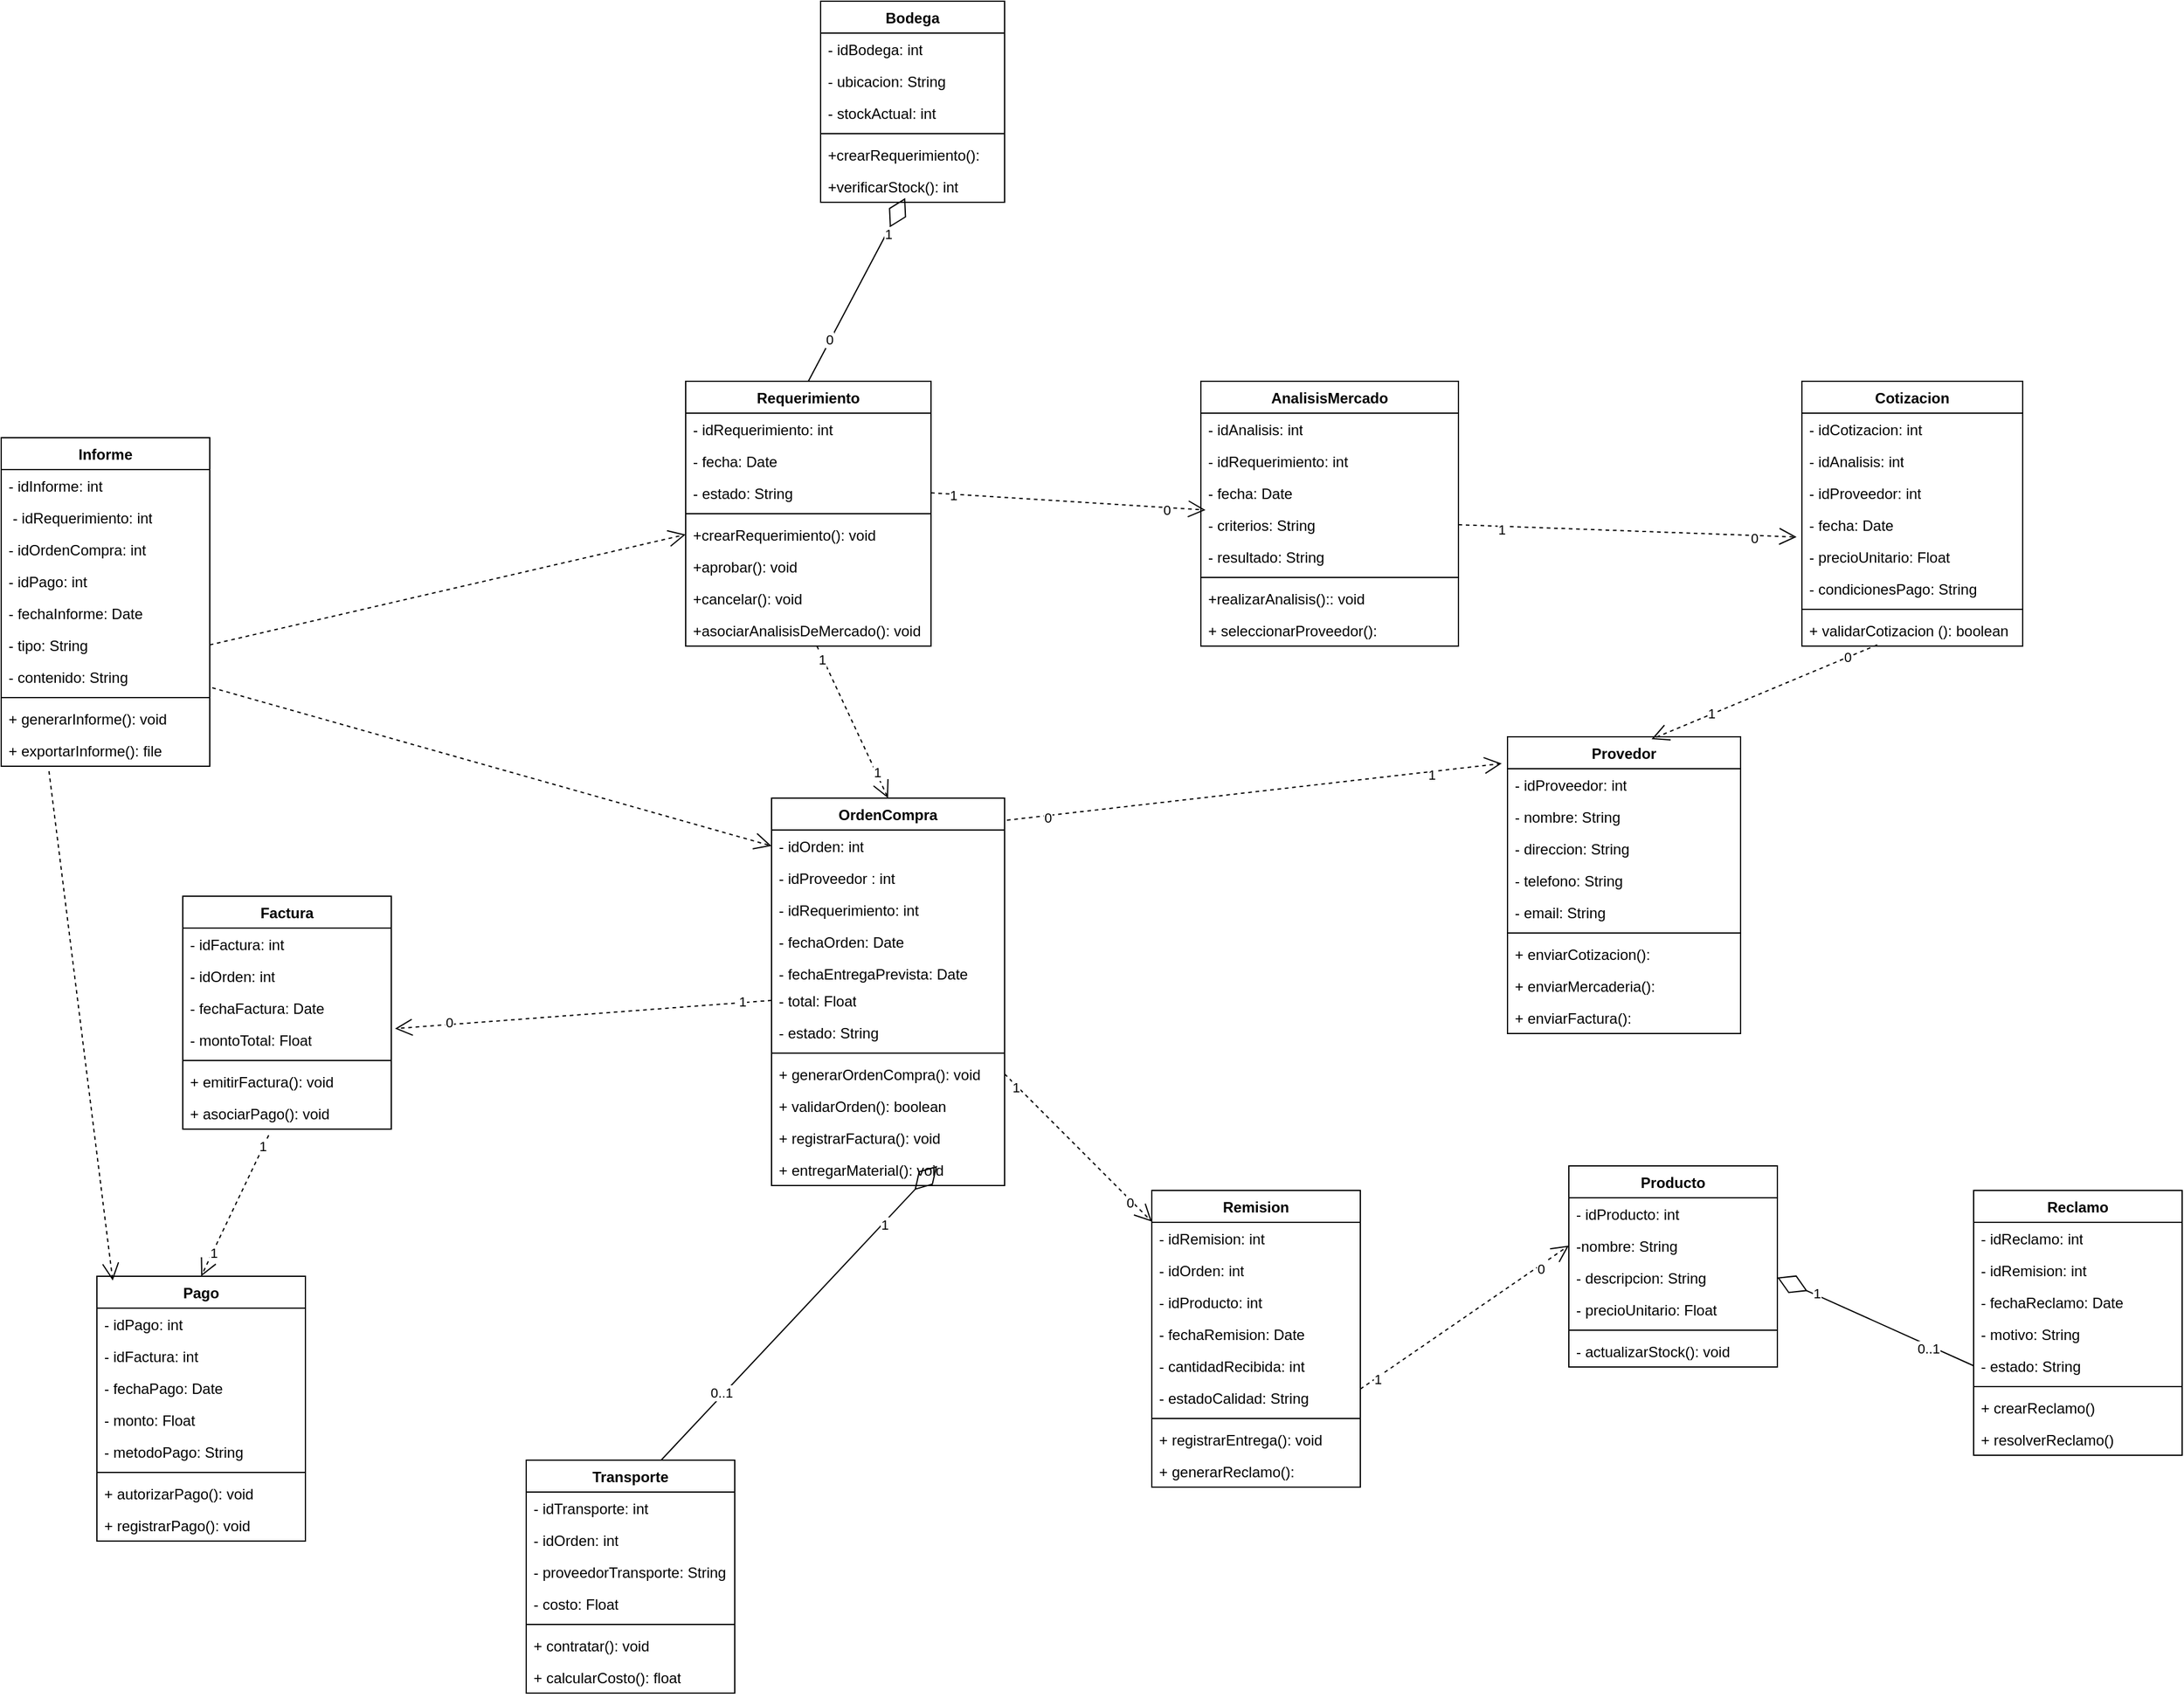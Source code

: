 <mxfile version="26.2.14">
  <diagram id="C5RBs43oDa-KdzZeNtuy" name="Page-1">
    <mxGraphModel grid="1" page="1" gridSize="10" guides="1" tooltips="1" connect="1" arrows="1" fold="1" pageScale="1" pageWidth="827" pageHeight="1169" math="0" shadow="0">
      <root>
        <mxCell id="WIyWlLk6GJQsqaUBKTNV-0" />
        <mxCell id="WIyWlLk6GJQsqaUBKTNV-1" parent="WIyWlLk6GJQsqaUBKTNV-0" />
        <mxCell id="JzvxyoWEkV-acb_sbt4G-0" value="Requerimiento" style="swimlane;fontStyle=1;align=center;verticalAlign=top;childLayout=stackLayout;horizontal=1;startSize=26;horizontalStack=0;resizeParent=1;resizeParentMax=0;resizeLast=0;collapsible=1;marginBottom=0;whiteSpace=wrap;html=1;" vertex="1" parent="WIyWlLk6GJQsqaUBKTNV-1">
          <mxGeometry x="60" y="-630" width="200" height="216" as="geometry" />
        </mxCell>
        <mxCell id="JzvxyoWEkV-acb_sbt4G-1" value="- idRequerimiento: int" style="text;strokeColor=none;fillColor=none;align=left;verticalAlign=top;spacingLeft=4;spacingRight=4;overflow=hidden;rotatable=0;points=[[0,0.5],[1,0.5]];portConstraint=eastwest;whiteSpace=wrap;html=1;" vertex="1" parent="JzvxyoWEkV-acb_sbt4G-0">
          <mxGeometry y="26" width="200" height="26" as="geometry" />
        </mxCell>
        <mxCell id="JzvxyoWEkV-acb_sbt4G-2" value="- fecha: Date" style="text;strokeColor=none;fillColor=none;align=left;verticalAlign=top;spacingLeft=4;spacingRight=4;overflow=hidden;rotatable=0;points=[[0,0.5],[1,0.5]];portConstraint=eastwest;whiteSpace=wrap;html=1;" vertex="1" parent="JzvxyoWEkV-acb_sbt4G-0">
          <mxGeometry y="52" width="200" height="26" as="geometry" />
        </mxCell>
        <mxCell id="JzvxyoWEkV-acb_sbt4G-3" value="- estado: String&lt;div&gt;&lt;br&gt;&lt;/div&gt;" style="text;strokeColor=none;fillColor=none;align=left;verticalAlign=top;spacingLeft=4;spacingRight=4;overflow=hidden;rotatable=0;points=[[0,0.5],[1,0.5]];portConstraint=eastwest;whiteSpace=wrap;html=1;" vertex="1" parent="JzvxyoWEkV-acb_sbt4G-0">
          <mxGeometry y="78" width="200" height="26" as="geometry" />
        </mxCell>
        <mxCell id="JzvxyoWEkV-acb_sbt4G-4" value="" style="line;strokeWidth=1;fillColor=none;align=left;verticalAlign=middle;spacingTop=-1;spacingLeft=3;spacingRight=3;rotatable=0;labelPosition=right;points=[];portConstraint=eastwest;strokeColor=inherit;" vertex="1" parent="JzvxyoWEkV-acb_sbt4G-0">
          <mxGeometry y="104" width="200" height="8" as="geometry" />
        </mxCell>
        <mxCell id="JzvxyoWEkV-acb_sbt4G-5" value="+crearRequerimiento()&lt;span style=&quot;background-color: transparent; color: light-dark(rgb(0, 0, 0), rgb(255, 255, 255));&quot;&gt;: void&lt;/span&gt;" style="text;strokeColor=none;fillColor=none;align=left;verticalAlign=top;spacingLeft=4;spacingRight=4;overflow=hidden;rotatable=0;points=[[0,0.5],[1,0.5]];portConstraint=eastwest;whiteSpace=wrap;html=1;" vertex="1" parent="JzvxyoWEkV-acb_sbt4G-0">
          <mxGeometry y="112" width="200" height="26" as="geometry" />
        </mxCell>
        <mxCell id="JzvxyoWEkV-acb_sbt4G-6" value="+aprobar()&lt;span style=&quot;background-color: transparent; color: light-dark(rgb(0, 0, 0), rgb(255, 255, 255));&quot;&gt;: void&lt;/span&gt;" style="text;strokeColor=none;fillColor=none;align=left;verticalAlign=top;spacingLeft=4;spacingRight=4;overflow=hidden;rotatable=0;points=[[0,0.5],[1,0.5]];portConstraint=eastwest;whiteSpace=wrap;html=1;" vertex="1" parent="JzvxyoWEkV-acb_sbt4G-0">
          <mxGeometry y="138" width="200" height="26" as="geometry" />
        </mxCell>
        <mxCell id="JzvxyoWEkV-acb_sbt4G-7" value="+cancelar()&lt;span style=&quot;background-color: transparent; color: light-dark(rgb(0, 0, 0), rgb(255, 255, 255));&quot;&gt;: void&lt;/span&gt;" style="text;strokeColor=none;fillColor=none;align=left;verticalAlign=top;spacingLeft=4;spacingRight=4;overflow=hidden;rotatable=0;points=[[0,0.5],[1,0.5]];portConstraint=eastwest;whiteSpace=wrap;html=1;" vertex="1" parent="JzvxyoWEkV-acb_sbt4G-0">
          <mxGeometry y="164" width="200" height="26" as="geometry" />
        </mxCell>
        <mxCell id="JzvxyoWEkV-acb_sbt4G-8" value="+asociarAnalisisDeMercado()&lt;span style=&quot;background-color: transparent; color: light-dark(rgb(0, 0, 0), rgb(255, 255, 255));&quot;&gt;: void&lt;/span&gt;" style="text;strokeColor=none;fillColor=none;align=left;verticalAlign=top;spacingLeft=4;spacingRight=4;overflow=hidden;rotatable=0;points=[[0,0.5],[1,0.5]];portConstraint=eastwest;whiteSpace=wrap;html=1;" vertex="1" parent="JzvxyoWEkV-acb_sbt4G-0">
          <mxGeometry y="190" width="200" height="26" as="geometry" />
        </mxCell>
        <mxCell id="JzvxyoWEkV-acb_sbt4G-9" value="Bodega" style="swimlane;fontStyle=1;align=center;verticalAlign=top;childLayout=stackLayout;horizontal=1;startSize=26;horizontalStack=0;resizeParent=1;resizeParentMax=0;resizeLast=0;collapsible=1;marginBottom=0;whiteSpace=wrap;html=1;" vertex="1" parent="WIyWlLk6GJQsqaUBKTNV-1">
          <mxGeometry x="170" y="-940" width="150" height="164" as="geometry" />
        </mxCell>
        <mxCell id="JzvxyoWEkV-acb_sbt4G-10" value="- idBodega: int" style="text;strokeColor=none;fillColor=none;align=left;verticalAlign=top;spacingLeft=4;spacingRight=4;overflow=hidden;rotatable=0;points=[[0,0.5],[1,0.5]];portConstraint=eastwest;whiteSpace=wrap;html=1;" vertex="1" parent="JzvxyoWEkV-acb_sbt4G-9">
          <mxGeometry y="26" width="150" height="26" as="geometry" />
        </mxCell>
        <mxCell id="JzvxyoWEkV-acb_sbt4G-11" value="- ubicacion: String" style="text;strokeColor=none;fillColor=none;align=left;verticalAlign=top;spacingLeft=4;spacingRight=4;overflow=hidden;rotatable=0;points=[[0,0.5],[1,0.5]];portConstraint=eastwest;whiteSpace=wrap;html=1;" vertex="1" parent="JzvxyoWEkV-acb_sbt4G-9">
          <mxGeometry y="52" width="150" height="26" as="geometry" />
        </mxCell>
        <mxCell id="JzvxyoWEkV-acb_sbt4G-12" value="&lt;div&gt;- stockActual: int&lt;/div&gt;" style="text;strokeColor=none;fillColor=none;align=left;verticalAlign=top;spacingLeft=4;spacingRight=4;overflow=hidden;rotatable=0;points=[[0,0.5],[1,0.5]];portConstraint=eastwest;whiteSpace=wrap;html=1;" vertex="1" parent="JzvxyoWEkV-acb_sbt4G-9">
          <mxGeometry y="78" width="150" height="26" as="geometry" />
        </mxCell>
        <mxCell id="JzvxyoWEkV-acb_sbt4G-13" value="" style="line;strokeWidth=1;fillColor=none;align=left;verticalAlign=middle;spacingTop=-1;spacingLeft=3;spacingRight=3;rotatable=0;labelPosition=right;points=[];portConstraint=eastwest;strokeColor=inherit;" vertex="1" parent="JzvxyoWEkV-acb_sbt4G-9">
          <mxGeometry y="104" width="150" height="8" as="geometry" />
        </mxCell>
        <mxCell id="JzvxyoWEkV-acb_sbt4G-14" value="+crearRequerimiento()&lt;span style=&quot;background-color: transparent; color: light-dark(rgb(0, 0, 0), rgb(255, 255, 255));&quot;&gt;:&lt;/span&gt;" style="text;strokeColor=none;fillColor=none;align=left;verticalAlign=top;spacingLeft=4;spacingRight=4;overflow=hidden;rotatable=0;points=[[0,0.5],[1,0.5]];portConstraint=eastwest;whiteSpace=wrap;html=1;" vertex="1" parent="JzvxyoWEkV-acb_sbt4G-9">
          <mxGeometry y="112" width="150" height="26" as="geometry" />
        </mxCell>
        <mxCell id="JzvxyoWEkV-acb_sbt4G-15" value="+verificarStock()&lt;span style=&quot;background-color: transparent; color: light-dark(rgb(0, 0, 0), rgb(255, 255, 255));&quot;&gt;: int&lt;/span&gt;" style="text;strokeColor=none;fillColor=none;align=left;verticalAlign=top;spacingLeft=4;spacingRight=4;overflow=hidden;rotatable=0;points=[[0,0.5],[1,0.5]];portConstraint=eastwest;whiteSpace=wrap;html=1;" vertex="1" parent="JzvxyoWEkV-acb_sbt4G-9">
          <mxGeometry y="138" width="150" height="26" as="geometry" />
        </mxCell>
        <mxCell id="JzvxyoWEkV-acb_sbt4G-16" value="AnalisisMercado" style="swimlane;fontStyle=1;align=center;verticalAlign=top;childLayout=stackLayout;horizontal=1;startSize=26;horizontalStack=0;resizeParent=1;resizeParentMax=0;resizeLast=0;collapsible=1;marginBottom=0;whiteSpace=wrap;html=1;" vertex="1" parent="WIyWlLk6GJQsqaUBKTNV-1">
          <mxGeometry x="480" y="-630" width="210" height="216" as="geometry" />
        </mxCell>
        <mxCell id="JzvxyoWEkV-acb_sbt4G-17" value="- idAnalisis: int&lt;div&gt;&lt;br/&gt;&lt;/div&gt;" style="text;strokeColor=none;fillColor=none;align=left;verticalAlign=top;spacingLeft=4;spacingRight=4;overflow=hidden;rotatable=0;points=[[0,0.5],[1,0.5]];portConstraint=eastwest;whiteSpace=wrap;html=1;" vertex="1" parent="JzvxyoWEkV-acb_sbt4G-16">
          <mxGeometry y="26" width="210" height="26" as="geometry" />
        </mxCell>
        <mxCell id="JzvxyoWEkV-acb_sbt4G-165" value="&lt;div&gt;-&amp;nbsp;&lt;span style=&quot;background-color: transparent; color: light-dark(rgb(0, 0, 0), rgb(255, 255, 255));&quot;&gt;idRequerimiento: int&lt;/span&gt;&lt;/div&gt;" style="text;strokeColor=none;fillColor=none;align=left;verticalAlign=top;spacingLeft=4;spacingRight=4;overflow=hidden;rotatable=0;points=[[0,0.5],[1,0.5]];portConstraint=eastwest;whiteSpace=wrap;html=1;" vertex="1" parent="JzvxyoWEkV-acb_sbt4G-16">
          <mxGeometry y="52" width="210" height="26" as="geometry" />
        </mxCell>
        <mxCell id="JzvxyoWEkV-acb_sbt4G-18" value="- fecha: Date" style="text;strokeColor=none;fillColor=none;align=left;verticalAlign=top;spacingLeft=4;spacingRight=4;overflow=hidden;rotatable=0;points=[[0,0.5],[1,0.5]];portConstraint=eastwest;whiteSpace=wrap;html=1;" vertex="1" parent="JzvxyoWEkV-acb_sbt4G-16">
          <mxGeometry y="78" width="210" height="26" as="geometry" />
        </mxCell>
        <mxCell id="JzvxyoWEkV-acb_sbt4G-19" value="&lt;div&gt;- criterios: String&amp;nbsp;&lt;/div&gt;" style="text;strokeColor=none;fillColor=none;align=left;verticalAlign=top;spacingLeft=4;spacingRight=4;overflow=hidden;rotatable=0;points=[[0,0.5],[1,0.5]];portConstraint=eastwest;whiteSpace=wrap;html=1;" vertex="1" parent="JzvxyoWEkV-acb_sbt4G-16">
          <mxGeometry y="104" width="210" height="26" as="geometry" />
        </mxCell>
        <mxCell id="JzvxyoWEkV-acb_sbt4G-20" value="- resultado: String&lt;div&gt;&lt;br/&gt;&lt;/div&gt;" style="text;strokeColor=none;fillColor=none;align=left;verticalAlign=top;spacingLeft=4;spacingRight=4;overflow=hidden;rotatable=0;points=[[0,0.5],[1,0.5]];portConstraint=eastwest;whiteSpace=wrap;html=1;" vertex="1" parent="JzvxyoWEkV-acb_sbt4G-16">
          <mxGeometry y="130" width="210" height="26" as="geometry" />
        </mxCell>
        <mxCell id="JzvxyoWEkV-acb_sbt4G-21" value="" style="line;strokeWidth=1;fillColor=none;align=left;verticalAlign=middle;spacingTop=-1;spacingLeft=3;spacingRight=3;rotatable=0;labelPosition=right;points=[];portConstraint=eastwest;strokeColor=inherit;" vertex="1" parent="JzvxyoWEkV-acb_sbt4G-16">
          <mxGeometry y="156" width="210" height="8" as="geometry" />
        </mxCell>
        <mxCell id="JzvxyoWEkV-acb_sbt4G-22" value="+realizarAnalisis():&lt;span style=&quot;background-color: transparent; color: light-dark(rgb(0, 0, 0), rgb(255, 255, 255));&quot;&gt;: void&lt;/span&gt;" style="text;strokeColor=none;fillColor=none;align=left;verticalAlign=top;spacingLeft=4;spacingRight=4;overflow=hidden;rotatable=0;points=[[0,0.5],[1,0.5]];portConstraint=eastwest;whiteSpace=wrap;html=1;" vertex="1" parent="JzvxyoWEkV-acb_sbt4G-16">
          <mxGeometry y="164" width="210" height="26" as="geometry" />
        </mxCell>
        <mxCell id="JzvxyoWEkV-acb_sbt4G-23" value="+ seleccionarProveedor()&lt;span style=&quot;background-color: transparent; color: light-dark(rgb(0, 0, 0), rgb(255, 255, 255));&quot;&gt;:&amp;nbsp;&lt;/span&gt;" style="text;strokeColor=none;fillColor=none;align=left;verticalAlign=top;spacingLeft=4;spacingRight=4;overflow=hidden;rotatable=0;points=[[0,0.5],[1,0.5]];portConstraint=eastwest;whiteSpace=wrap;html=1;" vertex="1" parent="JzvxyoWEkV-acb_sbt4G-16">
          <mxGeometry y="190" width="210" height="26" as="geometry" />
        </mxCell>
        <mxCell id="JzvxyoWEkV-acb_sbt4G-24" value="Cotizacion" style="swimlane;fontStyle=1;align=center;verticalAlign=top;childLayout=stackLayout;horizontal=1;startSize=26;horizontalStack=0;resizeParent=1;resizeParentMax=0;resizeLast=0;collapsible=1;marginBottom=0;whiteSpace=wrap;html=1;" vertex="1" parent="WIyWlLk6GJQsqaUBKTNV-1">
          <mxGeometry x="970" y="-630" width="180" height="216" as="geometry" />
        </mxCell>
        <mxCell id="JzvxyoWEkV-acb_sbt4G-25" value="-&amp;nbsp;idCotizacion: int" style="text;strokeColor=none;fillColor=none;align=left;verticalAlign=top;spacingLeft=4;spacingRight=4;overflow=hidden;rotatable=0;points=[[0,0.5],[1,0.5]];portConstraint=eastwest;whiteSpace=wrap;html=1;" vertex="1" parent="JzvxyoWEkV-acb_sbt4G-24">
          <mxGeometry y="26" width="180" height="26" as="geometry" />
        </mxCell>
        <mxCell id="JzvxyoWEkV-acb_sbt4G-166" value="-&amp;nbsp;&lt;span style=&quot;background-color: transparent; color: light-dark(rgb(0, 0, 0), rgb(255, 255, 255));&quot;&gt;idAnalisis: int&lt;/span&gt;" style="text;strokeColor=none;fillColor=none;align=left;verticalAlign=top;spacingLeft=4;spacingRight=4;overflow=hidden;rotatable=0;points=[[0,0.5],[1,0.5]];portConstraint=eastwest;whiteSpace=wrap;html=1;" vertex="1" parent="JzvxyoWEkV-acb_sbt4G-24">
          <mxGeometry y="52" width="180" height="26" as="geometry" />
        </mxCell>
        <mxCell id="JzvxyoWEkV-acb_sbt4G-167" value="-&amp;nbsp;&lt;span style=&quot;background-color: transparent; color: light-dark(rgb(0, 0, 0), rgb(255, 255, 255));&quot;&gt;idProveedor: int&lt;/span&gt;" style="text;strokeColor=none;fillColor=none;align=left;verticalAlign=top;spacingLeft=4;spacingRight=4;overflow=hidden;rotatable=0;points=[[0,0.5],[1,0.5]];portConstraint=eastwest;whiteSpace=wrap;html=1;" vertex="1" parent="JzvxyoWEkV-acb_sbt4G-24">
          <mxGeometry y="78" width="180" height="26" as="geometry" />
        </mxCell>
        <mxCell id="JzvxyoWEkV-acb_sbt4G-26" value="- fecha: Date" style="text;strokeColor=none;fillColor=none;align=left;verticalAlign=top;spacingLeft=4;spacingRight=4;overflow=hidden;rotatable=0;points=[[0,0.5],[1,0.5]];portConstraint=eastwest;whiteSpace=wrap;html=1;" vertex="1" parent="JzvxyoWEkV-acb_sbt4G-24">
          <mxGeometry y="104" width="180" height="26" as="geometry" />
        </mxCell>
        <mxCell id="JzvxyoWEkV-acb_sbt4G-27" value="&lt;div&gt;- precioUnitario: Float&lt;/div&gt;" style="text;strokeColor=none;fillColor=none;align=left;verticalAlign=top;spacingLeft=4;spacingRight=4;overflow=hidden;rotatable=0;points=[[0,0.5],[1,0.5]];portConstraint=eastwest;whiteSpace=wrap;html=1;" vertex="1" parent="JzvxyoWEkV-acb_sbt4G-24">
          <mxGeometry y="130" width="180" height="26" as="geometry" />
        </mxCell>
        <mxCell id="JzvxyoWEkV-acb_sbt4G-28" value="-&amp;nbsp;condicionesPago: String" style="text;strokeColor=none;fillColor=none;align=left;verticalAlign=top;spacingLeft=4;spacingRight=4;overflow=hidden;rotatable=0;points=[[0,0.5],[1,0.5]];portConstraint=eastwest;whiteSpace=wrap;html=1;" vertex="1" parent="JzvxyoWEkV-acb_sbt4G-24">
          <mxGeometry y="156" width="180" height="26" as="geometry" />
        </mxCell>
        <mxCell id="JzvxyoWEkV-acb_sbt4G-29" value="" style="line;strokeWidth=1;fillColor=none;align=left;verticalAlign=middle;spacingTop=-1;spacingLeft=3;spacingRight=3;rotatable=0;labelPosition=right;points=[];portConstraint=eastwest;strokeColor=inherit;" vertex="1" parent="JzvxyoWEkV-acb_sbt4G-24">
          <mxGeometry y="182" width="180" height="8" as="geometry" />
        </mxCell>
        <mxCell id="JzvxyoWEkV-acb_sbt4G-30" value="+ validarCotizacion ()&lt;span style=&quot;background-color: transparent; color: light-dark(rgb(0, 0, 0), rgb(255, 255, 255));&quot;&gt;: boolean&lt;/span&gt;" style="text;strokeColor=none;fillColor=none;align=left;verticalAlign=top;spacingLeft=4;spacingRight=4;overflow=hidden;rotatable=0;points=[[0,0.5],[1,0.5]];portConstraint=eastwest;whiteSpace=wrap;html=1;" vertex="1" parent="JzvxyoWEkV-acb_sbt4G-24">
          <mxGeometry y="190" width="180" height="26" as="geometry" />
        </mxCell>
        <mxCell id="JzvxyoWEkV-acb_sbt4G-31" value="Provedor" style="swimlane;fontStyle=1;align=center;verticalAlign=top;childLayout=stackLayout;horizontal=1;startSize=26;horizontalStack=0;resizeParent=1;resizeParentMax=0;resizeLast=0;collapsible=1;marginBottom=0;whiteSpace=wrap;html=1;" vertex="1" parent="WIyWlLk6GJQsqaUBKTNV-1">
          <mxGeometry x="730" y="-340" width="190" height="242" as="geometry" />
        </mxCell>
        <mxCell id="JzvxyoWEkV-acb_sbt4G-32" value="-&amp;nbsp;idProveedor: int&lt;div&gt;&lt;br/&gt;&lt;/div&gt;" style="text;strokeColor=none;fillColor=none;align=left;verticalAlign=top;spacingLeft=4;spacingRight=4;overflow=hidden;rotatable=0;points=[[0,0.5],[1,0.5]];portConstraint=eastwest;whiteSpace=wrap;html=1;" vertex="1" parent="JzvxyoWEkV-acb_sbt4G-31">
          <mxGeometry y="26" width="190" height="26" as="geometry" />
        </mxCell>
        <mxCell id="JzvxyoWEkV-acb_sbt4G-33" value="- nombre: String&lt;div&gt;&lt;br/&gt;&lt;/div&gt;" style="text;strokeColor=none;fillColor=none;align=left;verticalAlign=top;spacingLeft=4;spacingRight=4;overflow=hidden;rotatable=0;points=[[0,0.5],[1,0.5]];portConstraint=eastwest;whiteSpace=wrap;html=1;" vertex="1" parent="JzvxyoWEkV-acb_sbt4G-31">
          <mxGeometry y="52" width="190" height="26" as="geometry" />
        </mxCell>
        <mxCell id="JzvxyoWEkV-acb_sbt4G-34" value="&lt;div&gt;-&amp;nbsp;direccion: String&lt;/div&gt;" style="text;strokeColor=none;fillColor=none;align=left;verticalAlign=top;spacingLeft=4;spacingRight=4;overflow=hidden;rotatable=0;points=[[0,0.5],[1,0.5]];portConstraint=eastwest;whiteSpace=wrap;html=1;" vertex="1" parent="JzvxyoWEkV-acb_sbt4G-31">
          <mxGeometry y="78" width="190" height="26" as="geometry" />
        </mxCell>
        <mxCell id="JzvxyoWEkV-acb_sbt4G-35" value="-&amp;nbsp;telefono: String" style="text;strokeColor=none;fillColor=none;align=left;verticalAlign=top;spacingLeft=4;spacingRight=4;overflow=hidden;rotatable=0;points=[[0,0.5],[1,0.5]];portConstraint=eastwest;whiteSpace=wrap;html=1;" vertex="1" parent="JzvxyoWEkV-acb_sbt4G-31">
          <mxGeometry y="104" width="190" height="26" as="geometry" />
        </mxCell>
        <mxCell id="JzvxyoWEkV-acb_sbt4G-36" value="-&amp;nbsp;email: String" style="text;strokeColor=none;fillColor=none;align=left;verticalAlign=top;spacingLeft=4;spacingRight=4;overflow=hidden;rotatable=0;points=[[0,0.5],[1,0.5]];portConstraint=eastwest;whiteSpace=wrap;html=1;" vertex="1" parent="JzvxyoWEkV-acb_sbt4G-31">
          <mxGeometry y="130" width="190" height="26" as="geometry" />
        </mxCell>
        <mxCell id="JzvxyoWEkV-acb_sbt4G-37" value="" style="line;strokeWidth=1;fillColor=none;align=left;verticalAlign=middle;spacingTop=-1;spacingLeft=3;spacingRight=3;rotatable=0;labelPosition=right;points=[];portConstraint=eastwest;strokeColor=inherit;" vertex="1" parent="JzvxyoWEkV-acb_sbt4G-31">
          <mxGeometry y="156" width="190" height="8" as="geometry" />
        </mxCell>
        <mxCell id="JzvxyoWEkV-acb_sbt4G-38" value="+&amp;nbsp;enviarCotizacion()&lt;span style=&quot;background-color: transparent; color: light-dark(rgb(0, 0, 0), rgb(255, 255, 255));&quot;&gt;:&amp;nbsp;&lt;/span&gt;" style="text;strokeColor=none;fillColor=none;align=left;verticalAlign=top;spacingLeft=4;spacingRight=4;overflow=hidden;rotatable=0;points=[[0,0.5],[1,0.5]];portConstraint=eastwest;whiteSpace=wrap;html=1;" vertex="1" parent="JzvxyoWEkV-acb_sbt4G-31">
          <mxGeometry y="164" width="190" height="26" as="geometry" />
        </mxCell>
        <mxCell id="JzvxyoWEkV-acb_sbt4G-39" value="+&amp;nbsp;enviarMercaderia()&lt;span style=&quot;background-color: transparent; color: light-dark(rgb(0, 0, 0), rgb(255, 255, 255));&quot;&gt;:&amp;nbsp;&lt;/span&gt;" style="text;strokeColor=none;fillColor=none;align=left;verticalAlign=top;spacingLeft=4;spacingRight=4;overflow=hidden;rotatable=0;points=[[0,0.5],[1,0.5]];portConstraint=eastwest;whiteSpace=wrap;html=1;" vertex="1" parent="JzvxyoWEkV-acb_sbt4G-31">
          <mxGeometry y="190" width="190" height="26" as="geometry" />
        </mxCell>
        <mxCell id="JzvxyoWEkV-acb_sbt4G-40" value="+&amp;nbsp;enviarFactura()&lt;span style=&quot;background-color: transparent; color: light-dark(rgb(0, 0, 0), rgb(255, 255, 255));&quot;&gt;:&amp;nbsp;&lt;/span&gt;" style="text;strokeColor=none;fillColor=none;align=left;verticalAlign=top;spacingLeft=4;spacingRight=4;overflow=hidden;rotatable=0;points=[[0,0.5],[1,0.5]];portConstraint=eastwest;whiteSpace=wrap;html=1;" vertex="1" parent="JzvxyoWEkV-acb_sbt4G-31">
          <mxGeometry y="216" width="190" height="26" as="geometry" />
        </mxCell>
        <mxCell id="JzvxyoWEkV-acb_sbt4G-41" value="OrdenCompra" style="swimlane;fontStyle=1;align=center;verticalAlign=top;childLayout=stackLayout;horizontal=1;startSize=26;horizontalStack=0;resizeParent=1;resizeParentMax=0;resizeLast=0;collapsible=1;marginBottom=0;whiteSpace=wrap;html=1;" vertex="1" parent="WIyWlLk6GJQsqaUBKTNV-1">
          <mxGeometry x="130" y="-290" width="190" height="316" as="geometry" />
        </mxCell>
        <mxCell id="JzvxyoWEkV-acb_sbt4G-42" value="&lt;div&gt;-&amp;nbsp;idOrden: int&lt;br/&gt;&lt;/div&gt;" style="text;strokeColor=none;fillColor=none;align=left;verticalAlign=top;spacingLeft=4;spacingRight=4;overflow=hidden;rotatable=0;points=[[0,0.5],[1,0.5]];portConstraint=eastwest;whiteSpace=wrap;html=1;" vertex="1" parent="JzvxyoWEkV-acb_sbt4G-41">
          <mxGeometry y="26" width="190" height="26" as="geometry" />
        </mxCell>
        <mxCell id="JzvxyoWEkV-acb_sbt4G-153" value="&lt;div&gt;- idProveedor : int&lt;br&gt;&lt;/div&gt;" style="text;strokeColor=none;fillColor=none;align=left;verticalAlign=top;spacingLeft=4;spacingRight=4;overflow=hidden;rotatable=0;points=[[0,0.5],[1,0.5]];portConstraint=eastwest;whiteSpace=wrap;html=1;" vertex="1" parent="JzvxyoWEkV-acb_sbt4G-41">
          <mxGeometry y="52" width="190" height="26" as="geometry" />
        </mxCell>
        <mxCell id="JzvxyoWEkV-acb_sbt4G-154" value="&lt;div&gt;- idRequerimiento: int&lt;br&gt;&lt;/div&gt;" style="text;strokeColor=none;fillColor=none;align=left;verticalAlign=top;spacingLeft=4;spacingRight=4;overflow=hidden;rotatable=0;points=[[0,0.5],[1,0.5]];portConstraint=eastwest;whiteSpace=wrap;html=1;" vertex="1" parent="JzvxyoWEkV-acb_sbt4G-41">
          <mxGeometry y="78" width="190" height="26" as="geometry" />
        </mxCell>
        <mxCell id="JzvxyoWEkV-acb_sbt4G-43" value="&lt;div&gt;-&amp;nbsp;fechaOrden: Date&lt;/div&gt;" style="text;strokeColor=none;fillColor=none;align=left;verticalAlign=top;spacingLeft=4;spacingRight=4;overflow=hidden;rotatable=0;points=[[0,0.5],[1,0.5]];portConstraint=eastwest;whiteSpace=wrap;html=1;" vertex="1" parent="JzvxyoWEkV-acb_sbt4G-41">
          <mxGeometry y="104" width="190" height="26" as="geometry" />
        </mxCell>
        <mxCell id="JzvxyoWEkV-acb_sbt4G-44" value="&lt;div&gt;-&amp;nbsp;fechaEntregaPrevista: Date&lt;br/&gt;&lt;/div&gt;" style="text;strokeColor=none;fillColor=none;align=left;verticalAlign=top;spacingLeft=4;spacingRight=4;overflow=hidden;rotatable=0;points=[[0,0.5],[1,0.5]];portConstraint=eastwest;whiteSpace=wrap;html=1;" vertex="1" parent="JzvxyoWEkV-acb_sbt4G-41">
          <mxGeometry y="130" width="190" height="22" as="geometry" />
        </mxCell>
        <mxCell id="JzvxyoWEkV-acb_sbt4G-45" value="-&amp;nbsp;total: Float" style="text;strokeColor=none;fillColor=none;align=left;verticalAlign=top;spacingLeft=4;spacingRight=4;overflow=hidden;rotatable=0;points=[[0,0.5],[1,0.5]];portConstraint=eastwest;whiteSpace=wrap;html=1;" vertex="1" parent="JzvxyoWEkV-acb_sbt4G-41">
          <mxGeometry y="152" width="190" height="26" as="geometry" />
        </mxCell>
        <mxCell id="JzvxyoWEkV-acb_sbt4G-46" value="-&amp;nbsp;estado: String&lt;div&gt;&lt;br/&gt;&lt;/div&gt;" style="text;strokeColor=none;fillColor=none;align=left;verticalAlign=top;spacingLeft=4;spacingRight=4;overflow=hidden;rotatable=0;points=[[0,0.5],[1,0.5]];portConstraint=eastwest;whiteSpace=wrap;html=1;" vertex="1" parent="JzvxyoWEkV-acb_sbt4G-41">
          <mxGeometry y="178" width="190" height="26" as="geometry" />
        </mxCell>
        <mxCell id="JzvxyoWEkV-acb_sbt4G-47" value="" style="line;strokeWidth=1;fillColor=none;align=left;verticalAlign=middle;spacingTop=-1;spacingLeft=3;spacingRight=3;rotatable=0;labelPosition=right;points=[];portConstraint=eastwest;strokeColor=inherit;" vertex="1" parent="JzvxyoWEkV-acb_sbt4G-41">
          <mxGeometry y="204" width="190" height="8" as="geometry" />
        </mxCell>
        <mxCell id="JzvxyoWEkV-acb_sbt4G-48" value="+&amp;nbsp;generarOrdenCompra()&lt;span style=&quot;background-color: transparent; color: light-dark(rgb(0, 0, 0), rgb(255, 255, 255));&quot;&gt;: void&lt;/span&gt;" style="text;strokeColor=none;fillColor=none;align=left;verticalAlign=top;spacingLeft=4;spacingRight=4;overflow=hidden;rotatable=0;points=[[0,0.5],[1,0.5]];portConstraint=eastwest;whiteSpace=wrap;html=1;" vertex="1" parent="JzvxyoWEkV-acb_sbt4G-41">
          <mxGeometry y="212" width="190" height="26" as="geometry" />
        </mxCell>
        <mxCell id="JzvxyoWEkV-acb_sbt4G-49" value="+&amp;nbsp;validarOrden()&lt;span style=&quot;background-color: transparent; color: light-dark(rgb(0, 0, 0), rgb(255, 255, 255));&quot;&gt;: boolean&lt;/span&gt;" style="text;strokeColor=none;fillColor=none;align=left;verticalAlign=top;spacingLeft=4;spacingRight=4;overflow=hidden;rotatable=0;points=[[0,0.5],[1,0.5]];portConstraint=eastwest;whiteSpace=wrap;html=1;" vertex="1" parent="JzvxyoWEkV-acb_sbt4G-41">
          <mxGeometry y="238" width="190" height="26" as="geometry" />
        </mxCell>
        <mxCell id="JzvxyoWEkV-acb_sbt4G-50" value="+&amp;nbsp;registrarFactura()&lt;span style=&quot;background-color: transparent; color: light-dark(rgb(0, 0, 0), rgb(255, 255, 255));&quot;&gt;: void&lt;/span&gt;" style="text;strokeColor=none;fillColor=none;align=left;verticalAlign=top;spacingLeft=4;spacingRight=4;overflow=hidden;rotatable=0;points=[[0,0.5],[1,0.5]];portConstraint=eastwest;whiteSpace=wrap;html=1;" vertex="1" parent="JzvxyoWEkV-acb_sbt4G-41">
          <mxGeometry y="264" width="190" height="26" as="geometry" />
        </mxCell>
        <mxCell id="JzvxyoWEkV-acb_sbt4G-51" value="+&amp;nbsp;entregarMaterial()&lt;span style=&quot;background-color: transparent; color: light-dark(rgb(0, 0, 0), rgb(255, 255, 255));&quot;&gt;: void&lt;/span&gt;" style="text;strokeColor=none;fillColor=none;align=left;verticalAlign=top;spacingLeft=4;spacingRight=4;overflow=hidden;rotatable=0;points=[[0,0.5],[1,0.5]];portConstraint=eastwest;whiteSpace=wrap;html=1;" vertex="1" parent="JzvxyoWEkV-acb_sbt4G-41">
          <mxGeometry y="290" width="190" height="26" as="geometry" />
        </mxCell>
        <mxCell id="JzvxyoWEkV-acb_sbt4G-125" value="" style="endArrow=diamondThin;endFill=0;endSize=24;html=1;rounded=0;entryX=0.647;entryY=1.385;entryDx=0;entryDy=0;entryPerimeter=0;exitX=0.5;exitY=0;exitDx=0;exitDy=0;" edge="1" parent="JzvxyoWEkV-acb_sbt4G-41">
          <mxGeometry width="160" relative="1" as="geometry">
            <mxPoint x="-90" y="539.99" as="sourcePoint" />
            <mxPoint x="134.99" y="300" as="targetPoint" />
          </mxGeometry>
        </mxCell>
        <mxCell id="JzvxyoWEkV-acb_sbt4G-126" value="1" style="edgeLabel;html=1;align=center;verticalAlign=middle;resizable=0;points=[];" connectable="0" vertex="1" parent="JzvxyoWEkV-acb_sbt4G-125">
          <mxGeometry x="0.608" y="-1" relative="1" as="geometry">
            <mxPoint as="offset" />
          </mxGeometry>
        </mxCell>
        <mxCell id="JzvxyoWEkV-acb_sbt4G-127" value="0..1" style="edgeLabel;html=1;align=center;verticalAlign=middle;resizable=0;points=[];" connectable="0" vertex="1" parent="JzvxyoWEkV-acb_sbt4G-125">
          <mxGeometry x="-0.552" y="2" relative="1" as="geometry">
            <mxPoint as="offset" />
          </mxGeometry>
        </mxCell>
        <mxCell id="JzvxyoWEkV-acb_sbt4G-52" value="Transporte" style="swimlane;fontStyle=1;align=center;verticalAlign=top;childLayout=stackLayout;horizontal=1;startSize=26;horizontalStack=0;resizeParent=1;resizeParentMax=0;resizeLast=0;collapsible=1;marginBottom=0;whiteSpace=wrap;html=1;" vertex="1" parent="WIyWlLk6GJQsqaUBKTNV-1">
          <mxGeometry x="-70" y="250" width="170" height="190" as="geometry" />
        </mxCell>
        <mxCell id="JzvxyoWEkV-acb_sbt4G-53" value="-&amp;nbsp;idTransporte: int&lt;div&gt;&lt;br/&gt;&lt;/div&gt;" style="text;strokeColor=none;fillColor=none;align=left;verticalAlign=top;spacingLeft=4;spacingRight=4;overflow=hidden;rotatable=0;points=[[0,0.5],[1,0.5]];portConstraint=eastwest;whiteSpace=wrap;html=1;" vertex="1" parent="JzvxyoWEkV-acb_sbt4G-52">
          <mxGeometry y="26" width="170" height="26" as="geometry" />
        </mxCell>
        <mxCell id="JzvxyoWEkV-acb_sbt4G-168" value="-&amp;nbsp;&lt;span style=&quot;background-color: transparent; color: light-dark(rgb(0, 0, 0), rgb(255, 255, 255));&quot;&gt;idOrden: int&lt;/span&gt;" style="text;strokeColor=none;fillColor=none;align=left;verticalAlign=top;spacingLeft=4;spacingRight=4;overflow=hidden;rotatable=0;points=[[0,0.5],[1,0.5]];portConstraint=eastwest;whiteSpace=wrap;html=1;" vertex="1" parent="JzvxyoWEkV-acb_sbt4G-52">
          <mxGeometry y="52" width="170" height="26" as="geometry" />
        </mxCell>
        <mxCell id="JzvxyoWEkV-acb_sbt4G-54" value="-&amp;nbsp;proveedorTransporte: String" style="text;strokeColor=none;fillColor=none;align=left;verticalAlign=top;spacingLeft=4;spacingRight=4;overflow=hidden;rotatable=0;points=[[0,0.5],[1,0.5]];portConstraint=eastwest;whiteSpace=wrap;html=1;" vertex="1" parent="JzvxyoWEkV-acb_sbt4G-52">
          <mxGeometry y="78" width="170" height="26" as="geometry" />
        </mxCell>
        <mxCell id="JzvxyoWEkV-acb_sbt4G-55" value="&lt;div&gt;- costo: Float&lt;/div&gt;" style="text;strokeColor=none;fillColor=none;align=left;verticalAlign=top;spacingLeft=4;spacingRight=4;overflow=hidden;rotatable=0;points=[[0,0.5],[1,0.5]];portConstraint=eastwest;whiteSpace=wrap;html=1;" vertex="1" parent="JzvxyoWEkV-acb_sbt4G-52">
          <mxGeometry y="104" width="170" height="26" as="geometry" />
        </mxCell>
        <mxCell id="JzvxyoWEkV-acb_sbt4G-56" value="" style="line;strokeWidth=1;fillColor=none;align=left;verticalAlign=middle;spacingTop=-1;spacingLeft=3;spacingRight=3;rotatable=0;labelPosition=right;points=[];portConstraint=eastwest;strokeColor=inherit;" vertex="1" parent="JzvxyoWEkV-acb_sbt4G-52">
          <mxGeometry y="130" width="170" height="8" as="geometry" />
        </mxCell>
        <mxCell id="JzvxyoWEkV-acb_sbt4G-57" value="+&amp;nbsp;contratar()&lt;span style=&quot;background-color: transparent; color: light-dark(rgb(0, 0, 0), rgb(255, 255, 255));&quot;&gt;: void&lt;/span&gt;" style="text;strokeColor=none;fillColor=none;align=left;verticalAlign=top;spacingLeft=4;spacingRight=4;overflow=hidden;rotatable=0;points=[[0,0.5],[1,0.5]];portConstraint=eastwest;whiteSpace=wrap;html=1;" vertex="1" parent="JzvxyoWEkV-acb_sbt4G-52">
          <mxGeometry y="138" width="170" height="26" as="geometry" />
        </mxCell>
        <mxCell id="JzvxyoWEkV-acb_sbt4G-58" value="+&amp;nbsp;calcularCosto(): float" style="text;strokeColor=none;fillColor=none;align=left;verticalAlign=top;spacingLeft=4;spacingRight=4;overflow=hidden;rotatable=0;points=[[0,0.5],[1,0.5]];portConstraint=eastwest;whiteSpace=wrap;html=1;" vertex="1" parent="JzvxyoWEkV-acb_sbt4G-52">
          <mxGeometry y="164" width="170" height="26" as="geometry" />
        </mxCell>
        <mxCell id="JzvxyoWEkV-acb_sbt4G-59" value="Remision" style="swimlane;fontStyle=1;align=center;verticalAlign=top;childLayout=stackLayout;horizontal=1;startSize=26;horizontalStack=0;resizeParent=1;resizeParentMax=0;resizeLast=0;collapsible=1;marginBottom=0;whiteSpace=wrap;html=1;" vertex="1" parent="WIyWlLk6GJQsqaUBKTNV-1">
          <mxGeometry x="440" y="30" width="170" height="242" as="geometry" />
        </mxCell>
        <mxCell id="JzvxyoWEkV-acb_sbt4G-60" value="&lt;div&gt;-&amp;nbsp;idRemision: int&lt;/div&gt;" style="text;strokeColor=none;fillColor=none;align=left;verticalAlign=top;spacingLeft=4;spacingRight=4;overflow=hidden;rotatable=0;points=[[0,0.5],[1,0.5]];portConstraint=eastwest;whiteSpace=wrap;html=1;" vertex="1" parent="JzvxyoWEkV-acb_sbt4G-59">
          <mxGeometry y="26" width="170" height="26" as="geometry" />
        </mxCell>
        <mxCell id="JzvxyoWEkV-acb_sbt4G-155" value="&lt;div&gt;- idOrden: int&lt;/div&gt;" style="text;strokeColor=none;fillColor=none;align=left;verticalAlign=top;spacingLeft=4;spacingRight=4;overflow=hidden;rotatable=0;points=[[0,0.5],[1,0.5]];portConstraint=eastwest;whiteSpace=wrap;html=1;" vertex="1" parent="JzvxyoWEkV-acb_sbt4G-59">
          <mxGeometry y="52" width="170" height="26" as="geometry" />
        </mxCell>
        <mxCell id="JzvxyoWEkV-acb_sbt4G-156" value="&lt;div&gt;- idProducto: int&lt;/div&gt;" style="text;strokeColor=none;fillColor=none;align=left;verticalAlign=top;spacingLeft=4;spacingRight=4;overflow=hidden;rotatable=0;points=[[0,0.5],[1,0.5]];portConstraint=eastwest;whiteSpace=wrap;html=1;" vertex="1" parent="JzvxyoWEkV-acb_sbt4G-59">
          <mxGeometry y="78" width="170" height="26" as="geometry" />
        </mxCell>
        <mxCell id="JzvxyoWEkV-acb_sbt4G-61" value="-&amp;nbsp;fechaRemision: Date&lt;div&gt;&lt;br/&gt;&lt;/div&gt;" style="text;strokeColor=none;fillColor=none;align=left;verticalAlign=top;spacingLeft=4;spacingRight=4;overflow=hidden;rotatable=0;points=[[0,0.5],[1,0.5]];portConstraint=eastwest;whiteSpace=wrap;html=1;" vertex="1" parent="JzvxyoWEkV-acb_sbt4G-59">
          <mxGeometry y="104" width="170" height="26" as="geometry" />
        </mxCell>
        <mxCell id="JzvxyoWEkV-acb_sbt4G-62" value="&lt;div&gt;-&amp;nbsp;cantidadRecibida: int&lt;br/&gt;&lt;/div&gt;" style="text;strokeColor=none;fillColor=none;align=left;verticalAlign=top;spacingLeft=4;spacingRight=4;overflow=hidden;rotatable=0;points=[[0,0.5],[1,0.5]];portConstraint=eastwest;whiteSpace=wrap;html=1;" vertex="1" parent="JzvxyoWEkV-acb_sbt4G-59">
          <mxGeometry y="130" width="170" height="26" as="geometry" />
        </mxCell>
        <mxCell id="JzvxyoWEkV-acb_sbt4G-63" value="&lt;div&gt;- estadoCalidad: String&lt;/div&gt;" style="text;strokeColor=none;fillColor=none;align=left;verticalAlign=top;spacingLeft=4;spacingRight=4;overflow=hidden;rotatable=0;points=[[0,0.5],[1,0.5]];portConstraint=eastwest;whiteSpace=wrap;html=1;" vertex="1" parent="JzvxyoWEkV-acb_sbt4G-59">
          <mxGeometry y="156" width="170" height="26" as="geometry" />
        </mxCell>
        <mxCell id="JzvxyoWEkV-acb_sbt4G-64" value="" style="line;strokeWidth=1;fillColor=none;align=left;verticalAlign=middle;spacingTop=-1;spacingLeft=3;spacingRight=3;rotatable=0;labelPosition=right;points=[];portConstraint=eastwest;strokeColor=inherit;" vertex="1" parent="JzvxyoWEkV-acb_sbt4G-59">
          <mxGeometry y="182" width="170" height="8" as="geometry" />
        </mxCell>
        <mxCell id="JzvxyoWEkV-acb_sbt4G-65" value="+&amp;nbsp;registrarEntrega():&lt;span style=&quot;background-color: transparent; color: light-dark(rgb(0, 0, 0), rgb(255, 255, 255));&quot;&gt;&amp;nbsp;void&lt;/span&gt;" style="text;strokeColor=none;fillColor=none;align=left;verticalAlign=top;spacingLeft=4;spacingRight=4;overflow=hidden;rotatable=0;points=[[0,0.5],[1,0.5]];portConstraint=eastwest;whiteSpace=wrap;html=1;" vertex="1" parent="JzvxyoWEkV-acb_sbt4G-59">
          <mxGeometry y="190" width="170" height="26" as="geometry" />
        </mxCell>
        <mxCell id="JzvxyoWEkV-acb_sbt4G-66" value="+&amp;nbsp;generarReclamo():&amp;nbsp;" style="text;strokeColor=none;fillColor=none;align=left;verticalAlign=top;spacingLeft=4;spacingRight=4;overflow=hidden;rotatable=0;points=[[0,0.5],[1,0.5]];portConstraint=eastwest;whiteSpace=wrap;html=1;" vertex="1" parent="JzvxyoWEkV-acb_sbt4G-59">
          <mxGeometry y="216" width="170" height="26" as="geometry" />
        </mxCell>
        <mxCell id="JzvxyoWEkV-acb_sbt4G-67" value="Producto" style="swimlane;fontStyle=1;align=center;verticalAlign=top;childLayout=stackLayout;horizontal=1;startSize=26;horizontalStack=0;resizeParent=1;resizeParentMax=0;resizeLast=0;collapsible=1;marginBottom=0;whiteSpace=wrap;html=1;" vertex="1" parent="WIyWlLk6GJQsqaUBKTNV-1">
          <mxGeometry x="780" y="10" width="170" height="164" as="geometry" />
        </mxCell>
        <mxCell id="JzvxyoWEkV-acb_sbt4G-68" value="&lt;div&gt;-&amp;nbsp;idProducto: int&lt;/div&gt;" style="text;strokeColor=none;fillColor=none;align=left;verticalAlign=top;spacingLeft=4;spacingRight=4;overflow=hidden;rotatable=0;points=[[0,0.5],[1,0.5]];portConstraint=eastwest;whiteSpace=wrap;html=1;" vertex="1" parent="JzvxyoWEkV-acb_sbt4G-67">
          <mxGeometry y="26" width="170" height="26" as="geometry" />
        </mxCell>
        <mxCell id="JzvxyoWEkV-acb_sbt4G-69" value="&lt;div&gt;-nombre: String&lt;/div&gt;" style="text;strokeColor=none;fillColor=none;align=left;verticalAlign=top;spacingLeft=4;spacingRight=4;overflow=hidden;rotatable=0;points=[[0,0.5],[1,0.5]];portConstraint=eastwest;whiteSpace=wrap;html=1;" vertex="1" parent="JzvxyoWEkV-acb_sbt4G-67">
          <mxGeometry y="52" width="170" height="26" as="geometry" />
        </mxCell>
        <mxCell id="JzvxyoWEkV-acb_sbt4G-70" value="&lt;div&gt;-&amp;nbsp;descripcion: String&lt;br/&gt;&lt;br&gt;&lt;/div&gt;" style="text;strokeColor=none;fillColor=none;align=left;verticalAlign=top;spacingLeft=4;spacingRight=4;overflow=hidden;rotatable=0;points=[[0,0.5],[1,0.5]];portConstraint=eastwest;whiteSpace=wrap;html=1;" vertex="1" parent="JzvxyoWEkV-acb_sbt4G-67">
          <mxGeometry y="78" width="170" height="26" as="geometry" />
        </mxCell>
        <mxCell id="JzvxyoWEkV-acb_sbt4G-71" value="&lt;div&gt;-&amp;nbsp;precioUnitario: Float&lt;/div&gt;" style="text;strokeColor=none;fillColor=none;align=left;verticalAlign=top;spacingLeft=4;spacingRight=4;overflow=hidden;rotatable=0;points=[[0,0.5],[1,0.5]];portConstraint=eastwest;whiteSpace=wrap;html=1;" vertex="1" parent="JzvxyoWEkV-acb_sbt4G-67">
          <mxGeometry y="104" width="170" height="26" as="geometry" />
        </mxCell>
        <mxCell id="JzvxyoWEkV-acb_sbt4G-72" value="" style="line;strokeWidth=1;fillColor=none;align=left;verticalAlign=middle;spacingTop=-1;spacingLeft=3;spacingRight=3;rotatable=0;labelPosition=right;points=[];portConstraint=eastwest;strokeColor=inherit;" vertex="1" parent="JzvxyoWEkV-acb_sbt4G-67">
          <mxGeometry y="130" width="170" height="8" as="geometry" />
        </mxCell>
        <mxCell id="JzvxyoWEkV-acb_sbt4G-73" value="-&amp;nbsp;actualizarStock()&lt;span style=&quot;background-color: transparent; color: light-dark(rgb(0, 0, 0), rgb(255, 255, 255));&quot;&gt;: void&lt;/span&gt;" style="text;strokeColor=none;fillColor=none;align=left;verticalAlign=top;spacingLeft=4;spacingRight=4;overflow=hidden;rotatable=0;points=[[0,0.5],[1,0.5]];portConstraint=eastwest;whiteSpace=wrap;html=1;" vertex="1" parent="JzvxyoWEkV-acb_sbt4G-67">
          <mxGeometry y="138" width="170" height="26" as="geometry" />
        </mxCell>
        <mxCell id="JzvxyoWEkV-acb_sbt4G-74" value="Factura" style="swimlane;fontStyle=1;align=center;verticalAlign=top;childLayout=stackLayout;horizontal=1;startSize=26;horizontalStack=0;resizeParent=1;resizeParentMax=0;resizeLast=0;collapsible=1;marginBottom=0;whiteSpace=wrap;html=1;" vertex="1" parent="WIyWlLk6GJQsqaUBKTNV-1">
          <mxGeometry x="-350" y="-210" width="170" height="190" as="geometry" />
        </mxCell>
        <mxCell id="JzvxyoWEkV-acb_sbt4G-75" value="&lt;div&gt;- idFactura: int&lt;/div&gt;" style="text;strokeColor=none;fillColor=none;align=left;verticalAlign=top;spacingLeft=4;spacingRight=4;overflow=hidden;rotatable=0;points=[[0,0.5],[1,0.5]];portConstraint=eastwest;whiteSpace=wrap;html=1;" vertex="1" parent="JzvxyoWEkV-acb_sbt4G-74">
          <mxGeometry y="26" width="170" height="26" as="geometry" />
        </mxCell>
        <mxCell id="JzvxyoWEkV-acb_sbt4G-157" value="&lt;div&gt;- idOrden: int&lt;br&gt;&lt;/div&gt;" style="text;strokeColor=none;fillColor=none;align=left;verticalAlign=top;spacingLeft=4;spacingRight=4;overflow=hidden;rotatable=0;points=[[0,0.5],[1,0.5]];portConstraint=eastwest;whiteSpace=wrap;html=1;" vertex="1" parent="JzvxyoWEkV-acb_sbt4G-74">
          <mxGeometry y="52" width="170" height="26" as="geometry" />
        </mxCell>
        <mxCell id="JzvxyoWEkV-acb_sbt4G-76" value="-&amp;nbsp;fechaFactura: Date" style="text;strokeColor=none;fillColor=none;align=left;verticalAlign=top;spacingLeft=4;spacingRight=4;overflow=hidden;rotatable=0;points=[[0,0.5],[1,0.5]];portConstraint=eastwest;whiteSpace=wrap;html=1;" vertex="1" parent="JzvxyoWEkV-acb_sbt4G-74">
          <mxGeometry y="78" width="170" height="26" as="geometry" />
        </mxCell>
        <mxCell id="JzvxyoWEkV-acb_sbt4G-77" value="&lt;div&gt;-&amp;nbsp;montoTotal: Float&lt;br/&gt;&lt;/div&gt;" style="text;strokeColor=none;fillColor=none;align=left;verticalAlign=top;spacingLeft=4;spacingRight=4;overflow=hidden;rotatable=0;points=[[0,0.5],[1,0.5]];portConstraint=eastwest;whiteSpace=wrap;html=1;" vertex="1" parent="JzvxyoWEkV-acb_sbt4G-74">
          <mxGeometry y="104" width="170" height="26" as="geometry" />
        </mxCell>
        <mxCell id="JzvxyoWEkV-acb_sbt4G-78" value="" style="line;strokeWidth=1;fillColor=none;align=left;verticalAlign=middle;spacingTop=-1;spacingLeft=3;spacingRight=3;rotatable=0;labelPosition=right;points=[];portConstraint=eastwest;strokeColor=inherit;" vertex="1" parent="JzvxyoWEkV-acb_sbt4G-74">
          <mxGeometry y="130" width="170" height="8" as="geometry" />
        </mxCell>
        <mxCell id="JzvxyoWEkV-acb_sbt4G-79" value="+&amp;nbsp;emitirFactura()&lt;span style=&quot;background-color: transparent; color: light-dark(rgb(0, 0, 0), rgb(255, 255, 255));&quot;&gt;: void&lt;/span&gt;" style="text;strokeColor=none;fillColor=none;align=left;verticalAlign=top;spacingLeft=4;spacingRight=4;overflow=hidden;rotatable=0;points=[[0,0.5],[1,0.5]];portConstraint=eastwest;whiteSpace=wrap;html=1;" vertex="1" parent="JzvxyoWEkV-acb_sbt4G-74">
          <mxGeometry y="138" width="170" height="26" as="geometry" />
        </mxCell>
        <mxCell id="JzvxyoWEkV-acb_sbt4G-80" value="+&amp;nbsp;asociarPago()&lt;span style=&quot;background-color: transparent; color: light-dark(rgb(0, 0, 0), rgb(255, 255, 255));&quot;&gt;: void&lt;/span&gt;" style="text;strokeColor=none;fillColor=none;align=left;verticalAlign=top;spacingLeft=4;spacingRight=4;overflow=hidden;rotatable=0;points=[[0,0.5],[1,0.5]];portConstraint=eastwest;whiteSpace=wrap;html=1;" vertex="1" parent="JzvxyoWEkV-acb_sbt4G-74">
          <mxGeometry y="164" width="170" height="26" as="geometry" />
        </mxCell>
        <mxCell id="JzvxyoWEkV-acb_sbt4G-81" value="Pago" style="swimlane;fontStyle=1;align=center;verticalAlign=top;childLayout=stackLayout;horizontal=1;startSize=26;horizontalStack=0;resizeParent=1;resizeParentMax=0;resizeLast=0;collapsible=1;marginBottom=0;whiteSpace=wrap;html=1;" vertex="1" parent="WIyWlLk6GJQsqaUBKTNV-1">
          <mxGeometry x="-420" y="100" width="170" height="216" as="geometry" />
        </mxCell>
        <mxCell id="JzvxyoWEkV-acb_sbt4G-82" value="&lt;div&gt;-&amp;nbsp;idPago: int&lt;/div&gt;" style="text;strokeColor=none;fillColor=none;align=left;verticalAlign=top;spacingLeft=4;spacingRight=4;overflow=hidden;rotatable=0;points=[[0,0.5],[1,0.5]];portConstraint=eastwest;whiteSpace=wrap;html=1;" vertex="1" parent="JzvxyoWEkV-acb_sbt4G-81">
          <mxGeometry y="26" width="170" height="26" as="geometry" />
        </mxCell>
        <mxCell id="JzvxyoWEkV-acb_sbt4G-159" value="&lt;div&gt;- idFactura: int&lt;/div&gt;" style="text;strokeColor=none;fillColor=none;align=left;verticalAlign=top;spacingLeft=4;spacingRight=4;overflow=hidden;rotatable=0;points=[[0,0.5],[1,0.5]];portConstraint=eastwest;whiteSpace=wrap;html=1;" vertex="1" parent="JzvxyoWEkV-acb_sbt4G-81">
          <mxGeometry y="52" width="170" height="26" as="geometry" />
        </mxCell>
        <mxCell id="JzvxyoWEkV-acb_sbt4G-83" value="&lt;div&gt;-&amp;nbsp;fechaPago: Date&lt;/div&gt;" style="text;strokeColor=none;fillColor=none;align=left;verticalAlign=top;spacingLeft=4;spacingRight=4;overflow=hidden;rotatable=0;points=[[0,0.5],[1,0.5]];portConstraint=eastwest;whiteSpace=wrap;html=1;" vertex="1" parent="JzvxyoWEkV-acb_sbt4G-81">
          <mxGeometry y="78" width="170" height="26" as="geometry" />
        </mxCell>
        <mxCell id="JzvxyoWEkV-acb_sbt4G-84" value="&lt;div&gt;-&amp;nbsp;monto: Float&lt;br/&gt;&lt;br&gt;&lt;/div&gt;" style="text;strokeColor=none;fillColor=none;align=left;verticalAlign=top;spacingLeft=4;spacingRight=4;overflow=hidden;rotatable=0;points=[[0,0.5],[1,0.5]];portConstraint=eastwest;whiteSpace=wrap;html=1;" vertex="1" parent="JzvxyoWEkV-acb_sbt4G-81">
          <mxGeometry y="104" width="170" height="26" as="geometry" />
        </mxCell>
        <mxCell id="JzvxyoWEkV-acb_sbt4G-85" value="&lt;div&gt;-&amp;nbsp;metodoPago: String&lt;br/&gt;&lt;/div&gt;" style="text;strokeColor=none;fillColor=none;align=left;verticalAlign=top;spacingLeft=4;spacingRight=4;overflow=hidden;rotatable=0;points=[[0,0.5],[1,0.5]];portConstraint=eastwest;whiteSpace=wrap;html=1;" vertex="1" parent="JzvxyoWEkV-acb_sbt4G-81">
          <mxGeometry y="130" width="170" height="26" as="geometry" />
        </mxCell>
        <mxCell id="JzvxyoWEkV-acb_sbt4G-86" value="" style="line;strokeWidth=1;fillColor=none;align=left;verticalAlign=middle;spacingTop=-1;spacingLeft=3;spacingRight=3;rotatable=0;labelPosition=right;points=[];portConstraint=eastwest;strokeColor=inherit;" vertex="1" parent="JzvxyoWEkV-acb_sbt4G-81">
          <mxGeometry y="156" width="170" height="8" as="geometry" />
        </mxCell>
        <mxCell id="JzvxyoWEkV-acb_sbt4G-87" value="+&amp;nbsp;autorizarPago()&lt;span style=&quot;background-color: transparent; color: light-dark(rgb(0, 0, 0), rgb(255, 255, 255));&quot;&gt;: void&lt;/span&gt;" style="text;strokeColor=none;fillColor=none;align=left;verticalAlign=top;spacingLeft=4;spacingRight=4;overflow=hidden;rotatable=0;points=[[0,0.5],[1,0.5]];portConstraint=eastwest;whiteSpace=wrap;html=1;" vertex="1" parent="JzvxyoWEkV-acb_sbt4G-81">
          <mxGeometry y="164" width="170" height="26" as="geometry" />
        </mxCell>
        <mxCell id="JzvxyoWEkV-acb_sbt4G-88" value="+&amp;nbsp;registrarPago()&lt;span style=&quot;background-color: transparent; color: light-dark(rgb(0, 0, 0), rgb(255, 255, 255));&quot;&gt;: void&lt;/span&gt;" style="text;strokeColor=none;fillColor=none;align=left;verticalAlign=top;spacingLeft=4;spacingRight=4;overflow=hidden;rotatable=0;points=[[0,0.5],[1,0.5]];portConstraint=eastwest;whiteSpace=wrap;html=1;" vertex="1" parent="JzvxyoWEkV-acb_sbt4G-81">
          <mxGeometry y="190" width="170" height="26" as="geometry" />
        </mxCell>
        <mxCell id="JzvxyoWEkV-acb_sbt4G-89" value="Reclamo" style="swimlane;fontStyle=1;align=center;verticalAlign=top;childLayout=stackLayout;horizontal=1;startSize=26;horizontalStack=0;resizeParent=1;resizeParentMax=0;resizeLast=0;collapsible=1;marginBottom=0;whiteSpace=wrap;html=1;" vertex="1" parent="WIyWlLk6GJQsqaUBKTNV-1">
          <mxGeometry x="1110" y="30" width="170" height="216" as="geometry" />
        </mxCell>
        <mxCell id="JzvxyoWEkV-acb_sbt4G-90" value="&lt;div&gt;-&amp;nbsp;idReclamo: int&lt;/div&gt;" style="text;strokeColor=none;fillColor=none;align=left;verticalAlign=top;spacingLeft=4;spacingRight=4;overflow=hidden;rotatable=0;points=[[0,0.5],[1,0.5]];portConstraint=eastwest;whiteSpace=wrap;html=1;" vertex="1" parent="JzvxyoWEkV-acb_sbt4G-89">
          <mxGeometry y="26" width="170" height="26" as="geometry" />
        </mxCell>
        <mxCell id="JzvxyoWEkV-acb_sbt4G-160" value="&lt;div&gt;- idRemision: int&lt;/div&gt;" style="text;strokeColor=none;fillColor=none;align=left;verticalAlign=top;spacingLeft=4;spacingRight=4;overflow=hidden;rotatable=0;points=[[0,0.5],[1,0.5]];portConstraint=eastwest;whiteSpace=wrap;html=1;" vertex="1" parent="JzvxyoWEkV-acb_sbt4G-89">
          <mxGeometry y="52" width="170" height="26" as="geometry" />
        </mxCell>
        <mxCell id="JzvxyoWEkV-acb_sbt4G-91" value="&lt;div&gt;-&amp;nbsp;fechaReclamo: Date&lt;/div&gt;" style="text;strokeColor=none;fillColor=none;align=left;verticalAlign=top;spacingLeft=4;spacingRight=4;overflow=hidden;rotatable=0;points=[[0,0.5],[1,0.5]];portConstraint=eastwest;whiteSpace=wrap;html=1;" vertex="1" parent="JzvxyoWEkV-acb_sbt4G-89">
          <mxGeometry y="78" width="170" height="26" as="geometry" />
        </mxCell>
        <mxCell id="JzvxyoWEkV-acb_sbt4G-92" value="&lt;div&gt;-&amp;nbsp;motivo: String&lt;br/&gt;&lt;/div&gt;" style="text;strokeColor=none;fillColor=none;align=left;verticalAlign=top;spacingLeft=4;spacingRight=4;overflow=hidden;rotatable=0;points=[[0,0.5],[1,0.5]];portConstraint=eastwest;whiteSpace=wrap;html=1;" vertex="1" parent="JzvxyoWEkV-acb_sbt4G-89">
          <mxGeometry y="104" width="170" height="26" as="geometry" />
        </mxCell>
        <mxCell id="JzvxyoWEkV-acb_sbt4G-93" value="&lt;div&gt;-&amp;nbsp;estado: String&lt;br/&gt;&lt;/div&gt;" style="text;strokeColor=none;fillColor=none;align=left;verticalAlign=top;spacingLeft=4;spacingRight=4;overflow=hidden;rotatable=0;points=[[0,0.5],[1,0.5]];portConstraint=eastwest;whiteSpace=wrap;html=1;" vertex="1" parent="JzvxyoWEkV-acb_sbt4G-89">
          <mxGeometry y="130" width="170" height="26" as="geometry" />
        </mxCell>
        <mxCell id="JzvxyoWEkV-acb_sbt4G-94" value="" style="line;strokeWidth=1;fillColor=none;align=left;verticalAlign=middle;spacingTop=-1;spacingLeft=3;spacingRight=3;rotatable=0;labelPosition=right;points=[];portConstraint=eastwest;strokeColor=inherit;" vertex="1" parent="JzvxyoWEkV-acb_sbt4G-89">
          <mxGeometry y="156" width="170" height="8" as="geometry" />
        </mxCell>
        <mxCell id="JzvxyoWEkV-acb_sbt4G-95" value="+&amp;nbsp;crearReclamo()" style="text;strokeColor=none;fillColor=none;align=left;verticalAlign=top;spacingLeft=4;spacingRight=4;overflow=hidden;rotatable=0;points=[[0,0.5],[1,0.5]];portConstraint=eastwest;whiteSpace=wrap;html=1;" vertex="1" parent="JzvxyoWEkV-acb_sbt4G-89">
          <mxGeometry y="164" width="170" height="26" as="geometry" />
        </mxCell>
        <mxCell id="JzvxyoWEkV-acb_sbt4G-96" value="+&amp;nbsp;resolverReclamo()" style="text;strokeColor=none;fillColor=none;align=left;verticalAlign=top;spacingLeft=4;spacingRight=4;overflow=hidden;rotatable=0;points=[[0,0.5],[1,0.5]];portConstraint=eastwest;whiteSpace=wrap;html=1;" vertex="1" parent="JzvxyoWEkV-acb_sbt4G-89">
          <mxGeometry y="190" width="170" height="26" as="geometry" />
        </mxCell>
        <mxCell id="JzvxyoWEkV-acb_sbt4G-97" value="Informe" style="swimlane;fontStyle=1;align=center;verticalAlign=top;childLayout=stackLayout;horizontal=1;startSize=26;horizontalStack=0;resizeParent=1;resizeParentMax=0;resizeLast=0;collapsible=1;marginBottom=0;whiteSpace=wrap;html=1;" vertex="1" parent="WIyWlLk6GJQsqaUBKTNV-1">
          <mxGeometry x="-498" y="-584" width="170" height="268" as="geometry" />
        </mxCell>
        <mxCell id="JzvxyoWEkV-acb_sbt4G-98" value="&lt;div&gt;-&amp;nbsp;idInforme: int&lt;/div&gt;" style="text;strokeColor=none;fillColor=none;align=left;verticalAlign=top;spacingLeft=4;spacingRight=4;overflow=hidden;rotatable=0;points=[[0,0.5],[1,0.5]];portConstraint=eastwest;whiteSpace=wrap;html=1;" vertex="1" parent="JzvxyoWEkV-acb_sbt4G-97">
          <mxGeometry y="26" width="170" height="26" as="geometry" />
        </mxCell>
        <mxCell id="JzvxyoWEkV-acb_sbt4G-161" value="&lt;div&gt;&amp;nbsp;- idRequerimiento: int&lt;/div&gt;" style="text;strokeColor=none;fillColor=none;align=left;verticalAlign=top;spacingLeft=4;spacingRight=4;overflow=hidden;rotatable=0;points=[[0,0.5],[1,0.5]];portConstraint=eastwest;whiteSpace=wrap;html=1;" vertex="1" parent="JzvxyoWEkV-acb_sbt4G-97">
          <mxGeometry y="52" width="170" height="26" as="geometry" />
        </mxCell>
        <mxCell id="JzvxyoWEkV-acb_sbt4G-162" value="&lt;div&gt;- idOrdenCompra: int&lt;/div&gt;" style="text;strokeColor=none;fillColor=none;align=left;verticalAlign=top;spacingLeft=4;spacingRight=4;overflow=hidden;rotatable=0;points=[[0,0.5],[1,0.5]];portConstraint=eastwest;whiteSpace=wrap;html=1;" vertex="1" parent="JzvxyoWEkV-acb_sbt4G-97">
          <mxGeometry y="78" width="170" height="26" as="geometry" />
        </mxCell>
        <mxCell id="JzvxyoWEkV-acb_sbt4G-163" value="&lt;div&gt;- idPago: int&lt;/div&gt;" style="text;strokeColor=none;fillColor=none;align=left;verticalAlign=top;spacingLeft=4;spacingRight=4;overflow=hidden;rotatable=0;points=[[0,0.5],[1,0.5]];portConstraint=eastwest;whiteSpace=wrap;html=1;" vertex="1" parent="JzvxyoWEkV-acb_sbt4G-97">
          <mxGeometry y="104" width="170" height="26" as="geometry" />
        </mxCell>
        <mxCell id="JzvxyoWEkV-acb_sbt4G-99" value="&lt;div&gt;-&amp;nbsp;fechaInforme: Date&lt;br/&gt;&lt;/div&gt;" style="text;strokeColor=none;fillColor=none;align=left;verticalAlign=top;spacingLeft=4;spacingRight=4;overflow=hidden;rotatable=0;points=[[0,0.5],[1,0.5]];portConstraint=eastwest;whiteSpace=wrap;html=1;" vertex="1" parent="JzvxyoWEkV-acb_sbt4G-97">
          <mxGeometry y="130" width="170" height="26" as="geometry" />
        </mxCell>
        <mxCell id="JzvxyoWEkV-acb_sbt4G-100" value="&lt;div&gt;-&amp;nbsp;tipo: String&lt;br/&gt;&lt;/div&gt;" style="text;strokeColor=none;fillColor=none;align=left;verticalAlign=top;spacingLeft=4;spacingRight=4;overflow=hidden;rotatable=0;points=[[0,0.5],[1,0.5]];portConstraint=eastwest;whiteSpace=wrap;html=1;" vertex="1" parent="JzvxyoWEkV-acb_sbt4G-97">
          <mxGeometry y="156" width="170" height="26" as="geometry" />
        </mxCell>
        <mxCell id="JzvxyoWEkV-acb_sbt4G-101" value="&lt;div&gt;-&amp;nbsp;contenido: String&lt;br&gt;&lt;/div&gt;" style="text;strokeColor=none;fillColor=none;align=left;verticalAlign=top;spacingLeft=4;spacingRight=4;overflow=hidden;rotatable=0;points=[[0,0.5],[1,0.5]];portConstraint=eastwest;whiteSpace=wrap;html=1;" vertex="1" parent="JzvxyoWEkV-acb_sbt4G-97">
          <mxGeometry y="182" width="170" height="26" as="geometry" />
        </mxCell>
        <mxCell id="JzvxyoWEkV-acb_sbt4G-102" value="" style="line;strokeWidth=1;fillColor=none;align=left;verticalAlign=middle;spacingTop=-1;spacingLeft=3;spacingRight=3;rotatable=0;labelPosition=right;points=[];portConstraint=eastwest;strokeColor=inherit;" vertex="1" parent="JzvxyoWEkV-acb_sbt4G-97">
          <mxGeometry y="208" width="170" height="8" as="geometry" />
        </mxCell>
        <mxCell id="JzvxyoWEkV-acb_sbt4G-103" value="+&amp;nbsp;generarInforme()&lt;span style=&quot;background-color: transparent; color: light-dark(rgb(0, 0, 0), rgb(255, 255, 255));&quot;&gt;: void&lt;/span&gt;" style="text;strokeColor=none;fillColor=none;align=left;verticalAlign=top;spacingLeft=4;spacingRight=4;overflow=hidden;rotatable=0;points=[[0,0.5],[1,0.5]];portConstraint=eastwest;whiteSpace=wrap;html=1;" vertex="1" parent="JzvxyoWEkV-acb_sbt4G-97">
          <mxGeometry y="216" width="170" height="26" as="geometry" />
        </mxCell>
        <mxCell id="JzvxyoWEkV-acb_sbt4G-104" value="+&amp;nbsp;exportarInforme(): file" style="text;strokeColor=none;fillColor=none;align=left;verticalAlign=top;spacingLeft=4;spacingRight=4;overflow=hidden;rotatable=0;points=[[0,0.5],[1,0.5]];portConstraint=eastwest;whiteSpace=wrap;html=1;" vertex="1" parent="JzvxyoWEkV-acb_sbt4G-97">
          <mxGeometry y="242" width="170" height="26" as="geometry" />
        </mxCell>
        <mxCell id="JzvxyoWEkV-acb_sbt4G-105" value="" style="endArrow=open;endSize=12;dashed=1;html=1;rounded=0;exitX=1;exitY=0.5;exitDx=0;exitDy=0;entryX=0.018;entryY=0.038;entryDx=0;entryDy=0;entryPerimeter=0;" edge="1" parent="WIyWlLk6GJQsqaUBKTNV-1" source="JzvxyoWEkV-acb_sbt4G-3" target="JzvxyoWEkV-acb_sbt4G-19">
          <mxGeometry width="160" relative="1" as="geometry">
            <mxPoint x="270" y="-502.25" as="sourcePoint" />
            <mxPoint x="470.03" y="-507.75" as="targetPoint" />
          </mxGeometry>
        </mxCell>
        <mxCell id="JzvxyoWEkV-acb_sbt4G-106" value="&lt;br&gt;&lt;div&gt;&lt;br&gt;&lt;/div&gt;" style="edgeLabel;html=1;align=center;verticalAlign=middle;resizable=0;points=[];" connectable="0" vertex="1" parent="JzvxyoWEkV-acb_sbt4G-105">
          <mxGeometry x="0.77" y="-2" relative="1" as="geometry">
            <mxPoint as="offset" />
          </mxGeometry>
        </mxCell>
        <mxCell id="JzvxyoWEkV-acb_sbt4G-107" value="1" style="edgeLabel;html=1;align=center;verticalAlign=middle;resizable=0;points=[];" connectable="0" vertex="1" parent="JzvxyoWEkV-acb_sbt4G-105">
          <mxGeometry x="-0.84" y="-1" relative="1" as="geometry">
            <mxPoint as="offset" />
          </mxGeometry>
        </mxCell>
        <mxCell id="JzvxyoWEkV-acb_sbt4G-108" value="0" style="edgeLabel;html=1;align=center;verticalAlign=middle;resizable=0;points=[];" connectable="0" vertex="1" parent="JzvxyoWEkV-acb_sbt4G-105">
          <mxGeometry x="0.712" y="-2" relative="1" as="geometry">
            <mxPoint as="offset" />
          </mxGeometry>
        </mxCell>
        <mxCell id="JzvxyoWEkV-acb_sbt4G-109" value="" style="endArrow=open;endSize=12;dashed=1;html=1;rounded=0;exitX=1;exitY=0.5;exitDx=0;exitDy=0;entryX=-0.024;entryY=0.885;entryDx=0;entryDy=0;entryPerimeter=0;" edge="1" parent="WIyWlLk6GJQsqaUBKTNV-1" source="JzvxyoWEkV-acb_sbt4G-19" target="JzvxyoWEkV-acb_sbt4G-26">
          <mxGeometry width="160" relative="1" as="geometry">
            <mxPoint x="720" y="-501" as="sourcePoint" />
            <mxPoint x="1033" y="-503" as="targetPoint" />
          </mxGeometry>
        </mxCell>
        <mxCell id="JzvxyoWEkV-acb_sbt4G-110" value="&lt;br&gt;&lt;div&gt;&lt;br&gt;&lt;/div&gt;" style="edgeLabel;html=1;align=center;verticalAlign=middle;resizable=0;points=[];" connectable="0" vertex="1" parent="JzvxyoWEkV-acb_sbt4G-109">
          <mxGeometry x="0.77" y="-2" relative="1" as="geometry">
            <mxPoint as="offset" />
          </mxGeometry>
        </mxCell>
        <mxCell id="JzvxyoWEkV-acb_sbt4G-111" value="1" style="edgeLabel;html=1;align=center;verticalAlign=middle;resizable=0;points=[];" connectable="0" vertex="1" parent="JzvxyoWEkV-acb_sbt4G-109">
          <mxGeometry x="-0.749" y="-2" relative="1" as="geometry">
            <mxPoint as="offset" />
          </mxGeometry>
        </mxCell>
        <mxCell id="JzvxyoWEkV-acb_sbt4G-112" value="0" style="edgeLabel;html=1;align=center;verticalAlign=middle;resizable=0;points=[];" connectable="0" vertex="1" parent="JzvxyoWEkV-acb_sbt4G-109">
          <mxGeometry x="0.744" y="-2" relative="1" as="geometry">
            <mxPoint as="offset" />
          </mxGeometry>
        </mxCell>
        <mxCell id="JzvxyoWEkV-acb_sbt4G-113" value="" style="endArrow=open;endSize=12;dashed=1;html=1;rounded=0;exitX=0.341;exitY=0.962;exitDx=0;exitDy=0;entryX=0.618;entryY=0.008;entryDx=0;entryDy=0;entryPerimeter=0;exitPerimeter=0;" edge="1" parent="WIyWlLk6GJQsqaUBKTNV-1" source="JzvxyoWEkV-acb_sbt4G-30" target="JzvxyoWEkV-acb_sbt4G-31">
          <mxGeometry width="160" relative="1" as="geometry">
            <mxPoint x="730" y="-677" as="sourcePoint" />
            <mxPoint x="1016" y="-680" as="targetPoint" />
          </mxGeometry>
        </mxCell>
        <mxCell id="JzvxyoWEkV-acb_sbt4G-114" value="&lt;br&gt;&lt;div&gt;&lt;br&gt;&lt;/div&gt;" style="edgeLabel;html=1;align=center;verticalAlign=middle;resizable=0;points=[];" connectable="0" vertex="1" parent="JzvxyoWEkV-acb_sbt4G-113">
          <mxGeometry x="0.77" y="-2" relative="1" as="geometry">
            <mxPoint as="offset" />
          </mxGeometry>
        </mxCell>
        <mxCell id="JzvxyoWEkV-acb_sbt4G-115" value="0" style="edgeLabel;html=1;align=center;verticalAlign=middle;resizable=0;points=[];" connectable="0" vertex="1" parent="JzvxyoWEkV-acb_sbt4G-113">
          <mxGeometry x="-0.735" y="-1" relative="1" as="geometry">
            <mxPoint as="offset" />
          </mxGeometry>
        </mxCell>
        <mxCell id="JzvxyoWEkV-acb_sbt4G-116" value="1" style="edgeLabel;html=1;align=center;verticalAlign=middle;resizable=0;points=[];" connectable="0" vertex="1" parent="JzvxyoWEkV-acb_sbt4G-113">
          <mxGeometry x="0.467" y="-1" relative="1" as="geometry">
            <mxPoint as="offset" />
          </mxGeometry>
        </mxCell>
        <mxCell id="JzvxyoWEkV-acb_sbt4G-117" value="" style="endArrow=open;endSize=12;dashed=1;html=1;rounded=0;exitX=0.535;exitY=1;exitDx=0;exitDy=0;entryX=0.5;entryY=0;entryDx=0;entryDy=0;exitPerimeter=0;" edge="1" parent="WIyWlLk6GJQsqaUBKTNV-1" source="JzvxyoWEkV-acb_sbt4G-8" target="JzvxyoWEkV-acb_sbt4G-41">
          <mxGeometry width="160" relative="1" as="geometry">
            <mxPoint x="190" y="-318" as="sourcePoint" />
            <mxPoint x="463" y="-320" as="targetPoint" />
          </mxGeometry>
        </mxCell>
        <mxCell id="JzvxyoWEkV-acb_sbt4G-118" value="&lt;br&gt;&lt;div&gt;&lt;br&gt;&lt;/div&gt;" style="edgeLabel;html=1;align=center;verticalAlign=middle;resizable=0;points=[];" connectable="0" vertex="1" parent="JzvxyoWEkV-acb_sbt4G-117">
          <mxGeometry x="0.77" y="-2" relative="1" as="geometry">
            <mxPoint as="offset" />
          </mxGeometry>
        </mxCell>
        <mxCell id="JzvxyoWEkV-acb_sbt4G-119" value="1" style="edgeLabel;html=1;align=center;verticalAlign=middle;resizable=0;points=[];" connectable="0" vertex="1" parent="JzvxyoWEkV-acb_sbt4G-117">
          <mxGeometry x="-0.84" y="-1" relative="1" as="geometry">
            <mxPoint as="offset" />
          </mxGeometry>
        </mxCell>
        <mxCell id="JzvxyoWEkV-acb_sbt4G-120" value="1" style="edgeLabel;html=1;align=center;verticalAlign=middle;resizable=0;points=[];" connectable="0" vertex="1" parent="JzvxyoWEkV-acb_sbt4G-117">
          <mxGeometry x="0.661" y="1" relative="1" as="geometry">
            <mxPoint as="offset" />
          </mxGeometry>
        </mxCell>
        <mxCell id="JzvxyoWEkV-acb_sbt4G-121" value="" style="endArrow=open;endSize=12;dashed=1;html=1;rounded=0;exitX=1.01;exitY=0.057;exitDx=0;exitDy=0;entryX=-0.025;entryY=0.09;entryDx=0;entryDy=0;exitPerimeter=0;entryPerimeter=0;" edge="1" parent="WIyWlLk6GJQsqaUBKTNV-1" source="JzvxyoWEkV-acb_sbt4G-41" target="JzvxyoWEkV-acb_sbt4G-31">
          <mxGeometry width="160" relative="1" as="geometry">
            <mxPoint x="290" y="-138" as="sourcePoint" />
            <mxPoint x="543" y="-140" as="targetPoint" />
          </mxGeometry>
        </mxCell>
        <mxCell id="JzvxyoWEkV-acb_sbt4G-122" value="&lt;br&gt;&lt;div&gt;&lt;br&gt;&lt;/div&gt;" style="edgeLabel;html=1;align=center;verticalAlign=middle;resizable=0;points=[];" connectable="0" vertex="1" parent="JzvxyoWEkV-acb_sbt4G-121">
          <mxGeometry x="0.77" y="-2" relative="1" as="geometry">
            <mxPoint as="offset" />
          </mxGeometry>
        </mxCell>
        <mxCell id="JzvxyoWEkV-acb_sbt4G-123" value="0" style="edgeLabel;html=1;align=center;verticalAlign=middle;resizable=0;points=[];" connectable="0" vertex="1" parent="JzvxyoWEkV-acb_sbt4G-121">
          <mxGeometry x="-0.84" y="-1" relative="1" as="geometry">
            <mxPoint as="offset" />
          </mxGeometry>
        </mxCell>
        <mxCell id="JzvxyoWEkV-acb_sbt4G-124" value="1" style="edgeLabel;html=1;align=center;verticalAlign=middle;resizable=0;points=[];" connectable="0" vertex="1" parent="JzvxyoWEkV-acb_sbt4G-121">
          <mxGeometry x="0.712" y="-2" relative="1" as="geometry">
            <mxPoint as="offset" />
          </mxGeometry>
        </mxCell>
        <mxCell id="JzvxyoWEkV-acb_sbt4G-128" value="" style="endArrow=open;endSize=12;dashed=1;html=1;rounded=0;exitX=1;exitY=0.5;exitDx=0;exitDy=0;entryX=0;entryY=0.105;entryDx=0;entryDy=0;entryPerimeter=0;" edge="1" parent="WIyWlLk6GJQsqaUBKTNV-1" source="JzvxyoWEkV-acb_sbt4G-48" target="JzvxyoWEkV-acb_sbt4G-59">
          <mxGeometry width="160" relative="1" as="geometry">
            <mxPoint x="240" y="-509" as="sourcePoint" />
            <mxPoint x="493" y="-511" as="targetPoint" />
          </mxGeometry>
        </mxCell>
        <mxCell id="JzvxyoWEkV-acb_sbt4G-129" value="&lt;br&gt;&lt;div&gt;&lt;br&gt;&lt;/div&gt;" style="edgeLabel;html=1;align=center;verticalAlign=middle;resizable=0;points=[];" connectable="0" vertex="1" parent="JzvxyoWEkV-acb_sbt4G-128">
          <mxGeometry x="0.77" y="-2" relative="1" as="geometry">
            <mxPoint as="offset" />
          </mxGeometry>
        </mxCell>
        <mxCell id="JzvxyoWEkV-acb_sbt4G-130" value="1" style="edgeLabel;html=1;align=center;verticalAlign=middle;resizable=0;points=[];" connectable="0" vertex="1" parent="JzvxyoWEkV-acb_sbt4G-128">
          <mxGeometry x="-0.84" y="-1" relative="1" as="geometry">
            <mxPoint as="offset" />
          </mxGeometry>
        </mxCell>
        <mxCell id="JzvxyoWEkV-acb_sbt4G-131" value="0" style="edgeLabel;html=1;align=center;verticalAlign=middle;resizable=0;points=[];" connectable="0" vertex="1" parent="JzvxyoWEkV-acb_sbt4G-128">
          <mxGeometry x="0.712" y="-2" relative="1" as="geometry">
            <mxPoint as="offset" />
          </mxGeometry>
        </mxCell>
        <mxCell id="JzvxyoWEkV-acb_sbt4G-132" value="" style="endArrow=open;endSize=12;dashed=1;html=1;rounded=0;exitX=1;exitY=0.231;exitDx=0;exitDy=0;entryX=0;entryY=0.5;entryDx=0;entryDy=0;exitPerimeter=0;" edge="1" parent="WIyWlLk6GJQsqaUBKTNV-1" source="JzvxyoWEkV-acb_sbt4G-63" target="JzvxyoWEkV-acb_sbt4G-69">
          <mxGeometry width="160" relative="1" as="geometry">
            <mxPoint x="730" y="100" as="sourcePoint" />
            <mxPoint x="890" y="217" as="targetPoint" />
          </mxGeometry>
        </mxCell>
        <mxCell id="JzvxyoWEkV-acb_sbt4G-133" value="&lt;br&gt;&lt;div&gt;&lt;br&gt;&lt;/div&gt;" style="edgeLabel;html=1;align=center;verticalAlign=middle;resizable=0;points=[];" connectable="0" vertex="1" parent="JzvxyoWEkV-acb_sbt4G-132">
          <mxGeometry x="0.77" y="-2" relative="1" as="geometry">
            <mxPoint as="offset" />
          </mxGeometry>
        </mxCell>
        <mxCell id="JzvxyoWEkV-acb_sbt4G-134" value="1" style="edgeLabel;html=1;align=center;verticalAlign=middle;resizable=0;points=[];" connectable="0" vertex="1" parent="JzvxyoWEkV-acb_sbt4G-132">
          <mxGeometry x="-0.84" y="-1" relative="1" as="geometry">
            <mxPoint as="offset" />
          </mxGeometry>
        </mxCell>
        <mxCell id="JzvxyoWEkV-acb_sbt4G-135" value="0" style="edgeLabel;html=1;align=center;verticalAlign=middle;resizable=0;points=[];" connectable="0" vertex="1" parent="JzvxyoWEkV-acb_sbt4G-132">
          <mxGeometry x="0.712" y="-2" relative="1" as="geometry">
            <mxPoint as="offset" />
          </mxGeometry>
        </mxCell>
        <mxCell id="JzvxyoWEkV-acb_sbt4G-136" value="" style="endArrow=diamondThin;endFill=0;endSize=24;html=1;rounded=0;entryX=1;entryY=0.5;entryDx=0;entryDy=0;exitX=0;exitY=0.5;exitDx=0;exitDy=0;" edge="1" parent="WIyWlLk6GJQsqaUBKTNV-1" source="JzvxyoWEkV-acb_sbt4G-93" target="JzvxyoWEkV-acb_sbt4G-70">
          <mxGeometry width="160" relative="1" as="geometry">
            <mxPoint x="1200" y="206" as="sourcePoint" />
            <mxPoint x="1225" y="50" as="targetPoint" />
          </mxGeometry>
        </mxCell>
        <mxCell id="JzvxyoWEkV-acb_sbt4G-137" value="1" style="edgeLabel;html=1;align=center;verticalAlign=middle;resizable=0;points=[];" connectable="0" vertex="1" parent="JzvxyoWEkV-acb_sbt4G-136">
          <mxGeometry x="0.608" y="-1" relative="1" as="geometry">
            <mxPoint as="offset" />
          </mxGeometry>
        </mxCell>
        <mxCell id="JzvxyoWEkV-acb_sbt4G-138" value="0..1" style="edgeLabel;html=1;align=center;verticalAlign=middle;resizable=0;points=[];" connectable="0" vertex="1" parent="JzvxyoWEkV-acb_sbt4G-136">
          <mxGeometry x="-0.552" y="2" relative="1" as="geometry">
            <mxPoint as="offset" />
          </mxGeometry>
        </mxCell>
        <mxCell id="JzvxyoWEkV-acb_sbt4G-139" value="" style="endArrow=open;endSize=12;dashed=1;html=1;rounded=0;exitX=0;exitY=0.5;exitDx=0;exitDy=0;entryX=1.018;entryY=0.154;entryDx=0;entryDy=0;entryPerimeter=0;" edge="1" parent="WIyWlLk6GJQsqaUBKTNV-1" source="JzvxyoWEkV-acb_sbt4G-45" target="JzvxyoWEkV-acb_sbt4G-77">
          <mxGeometry width="160" relative="1" as="geometry">
            <mxPoint x="-63" y="-98" as="sourcePoint" />
            <mxPoint x="190" y="-100" as="targetPoint" />
          </mxGeometry>
        </mxCell>
        <mxCell id="JzvxyoWEkV-acb_sbt4G-140" value="&lt;br&gt;&lt;div&gt;&lt;br&gt;&lt;/div&gt;" style="edgeLabel;html=1;align=center;verticalAlign=middle;resizable=0;points=[];" connectable="0" vertex="1" parent="JzvxyoWEkV-acb_sbt4G-139">
          <mxGeometry x="0.77" y="-2" relative="1" as="geometry">
            <mxPoint as="offset" />
          </mxGeometry>
        </mxCell>
        <mxCell id="JzvxyoWEkV-acb_sbt4G-141" value="1" style="edgeLabel;html=1;align=center;verticalAlign=middle;resizable=0;points=[];" connectable="0" vertex="1" parent="JzvxyoWEkV-acb_sbt4G-139">
          <mxGeometry x="-0.84" y="-1" relative="1" as="geometry">
            <mxPoint as="offset" />
          </mxGeometry>
        </mxCell>
        <mxCell id="JzvxyoWEkV-acb_sbt4G-142" value="0" style="edgeLabel;html=1;align=center;verticalAlign=middle;resizable=0;points=[];" connectable="0" vertex="1" parent="JzvxyoWEkV-acb_sbt4G-139">
          <mxGeometry x="0.712" y="-2" relative="1" as="geometry">
            <mxPoint as="offset" />
          </mxGeometry>
        </mxCell>
        <mxCell id="JzvxyoWEkV-acb_sbt4G-143" value="" style="endArrow=open;endSize=12;dashed=1;html=1;rounded=0;exitX=0.412;exitY=1.192;exitDx=0;exitDy=0;entryX=0.5;entryY=0;entryDx=0;entryDy=0;exitPerimeter=0;" edge="1" parent="WIyWlLk6GJQsqaUBKTNV-1" source="JzvxyoWEkV-acb_sbt4G-80" target="JzvxyoWEkV-acb_sbt4G-81">
          <mxGeometry width="160" relative="1" as="geometry">
            <mxPoint x="-40" y="-90" as="sourcePoint" />
            <mxPoint x="84" y="-6" as="targetPoint" />
          </mxGeometry>
        </mxCell>
        <mxCell id="JzvxyoWEkV-acb_sbt4G-144" value="&lt;br&gt;&lt;div&gt;&lt;br&gt;&lt;/div&gt;" style="edgeLabel;html=1;align=center;verticalAlign=middle;resizable=0;points=[];" connectable="0" vertex="1" parent="JzvxyoWEkV-acb_sbt4G-143">
          <mxGeometry x="0.77" y="-2" relative="1" as="geometry">
            <mxPoint as="offset" />
          </mxGeometry>
        </mxCell>
        <mxCell id="JzvxyoWEkV-acb_sbt4G-145" value="1" style="edgeLabel;html=1;align=center;verticalAlign=middle;resizable=0;points=[];" connectable="0" vertex="1" parent="JzvxyoWEkV-acb_sbt4G-143">
          <mxGeometry x="-0.84" y="-1" relative="1" as="geometry">
            <mxPoint as="offset" />
          </mxGeometry>
        </mxCell>
        <mxCell id="JzvxyoWEkV-acb_sbt4G-146" value="1" style="edgeLabel;html=1;align=center;verticalAlign=middle;resizable=0;points=[];" connectable="0" vertex="1" parent="JzvxyoWEkV-acb_sbt4G-143">
          <mxGeometry x="0.661" y="1" relative="1" as="geometry">
            <mxPoint as="offset" />
          </mxGeometry>
        </mxCell>
        <mxCell id="JzvxyoWEkV-acb_sbt4G-147" value="" style="endArrow=open;endSize=12;dashed=1;html=1;rounded=0;exitX=1;exitY=0.5;exitDx=0;exitDy=0;entryX=0;entryY=0.5;entryDx=0;entryDy=0;" edge="1" parent="WIyWlLk6GJQsqaUBKTNV-1" source="JzvxyoWEkV-acb_sbt4G-100" target="JzvxyoWEkV-acb_sbt4G-5">
          <mxGeometry width="160" relative="1" as="geometry">
            <mxPoint x="-180" y="-450" as="sourcePoint" />
            <mxPoint x="-20" y="-450" as="targetPoint" />
          </mxGeometry>
        </mxCell>
        <mxCell id="JzvxyoWEkV-acb_sbt4G-148" value="" style="endArrow=open;endSize=12;dashed=1;html=1;rounded=0;exitX=1.012;exitY=0.846;exitDx=0;exitDy=0;entryX=0;entryY=0.5;entryDx=0;entryDy=0;exitPerimeter=0;" edge="1" parent="WIyWlLk6GJQsqaUBKTNV-1" source="JzvxyoWEkV-acb_sbt4G-101" target="JzvxyoWEkV-acb_sbt4G-42">
          <mxGeometry width="160" relative="1" as="geometry">
            <mxPoint x="-220" y="-449" as="sourcePoint" />
            <mxPoint x="70" y="-475" as="targetPoint" />
          </mxGeometry>
        </mxCell>
        <mxCell id="JzvxyoWEkV-acb_sbt4G-149" value="" style="endArrow=open;endSize=12;dashed=1;html=1;rounded=0;exitX=0.229;exitY=1.154;exitDx=0;exitDy=0;entryX=0.076;entryY=0.016;entryDx=0;entryDy=0;exitPerimeter=0;entryPerimeter=0;" edge="1" parent="WIyWlLk6GJQsqaUBKTNV-1" source="JzvxyoWEkV-acb_sbt4G-104" target="JzvxyoWEkV-acb_sbt4G-81">
          <mxGeometry width="160" relative="1" as="geometry">
            <mxPoint x="-218" y="-414" as="sourcePoint" />
            <mxPoint x="200" y="-261" as="targetPoint" />
          </mxGeometry>
        </mxCell>
        <mxCell id="JzvxyoWEkV-acb_sbt4G-150" value="" style="endArrow=diamondThin;endFill=0;endSize=24;html=1;rounded=0;entryX=0.46;entryY=0.867;entryDx=0;entryDy=0;entryPerimeter=0;exitX=0.5;exitY=0;exitDx=0;exitDy=0;" edge="1" parent="WIyWlLk6GJQsqaUBKTNV-1" source="JzvxyoWEkV-acb_sbt4G-0" target="JzvxyoWEkV-acb_sbt4G-15">
          <mxGeometry width="160" relative="1" as="geometry">
            <mxPoint x="85" y="180" as="sourcePoint" />
            <mxPoint x="100" y="20" as="targetPoint" />
          </mxGeometry>
        </mxCell>
        <mxCell id="JzvxyoWEkV-acb_sbt4G-151" value="1" style="edgeLabel;html=1;align=center;verticalAlign=middle;resizable=0;points=[];" connectable="0" vertex="1" parent="JzvxyoWEkV-acb_sbt4G-150">
          <mxGeometry x="0.608" y="-1" relative="1" as="geometry">
            <mxPoint as="offset" />
          </mxGeometry>
        </mxCell>
        <mxCell id="JzvxyoWEkV-acb_sbt4G-152" value="0" style="edgeLabel;html=1;align=center;verticalAlign=middle;resizable=0;points=[];" connectable="0" vertex="1" parent="JzvxyoWEkV-acb_sbt4G-150">
          <mxGeometry x="-0.552" y="2" relative="1" as="geometry">
            <mxPoint x="1" as="offset" />
          </mxGeometry>
        </mxCell>
      </root>
    </mxGraphModel>
  </diagram>
</mxfile>
